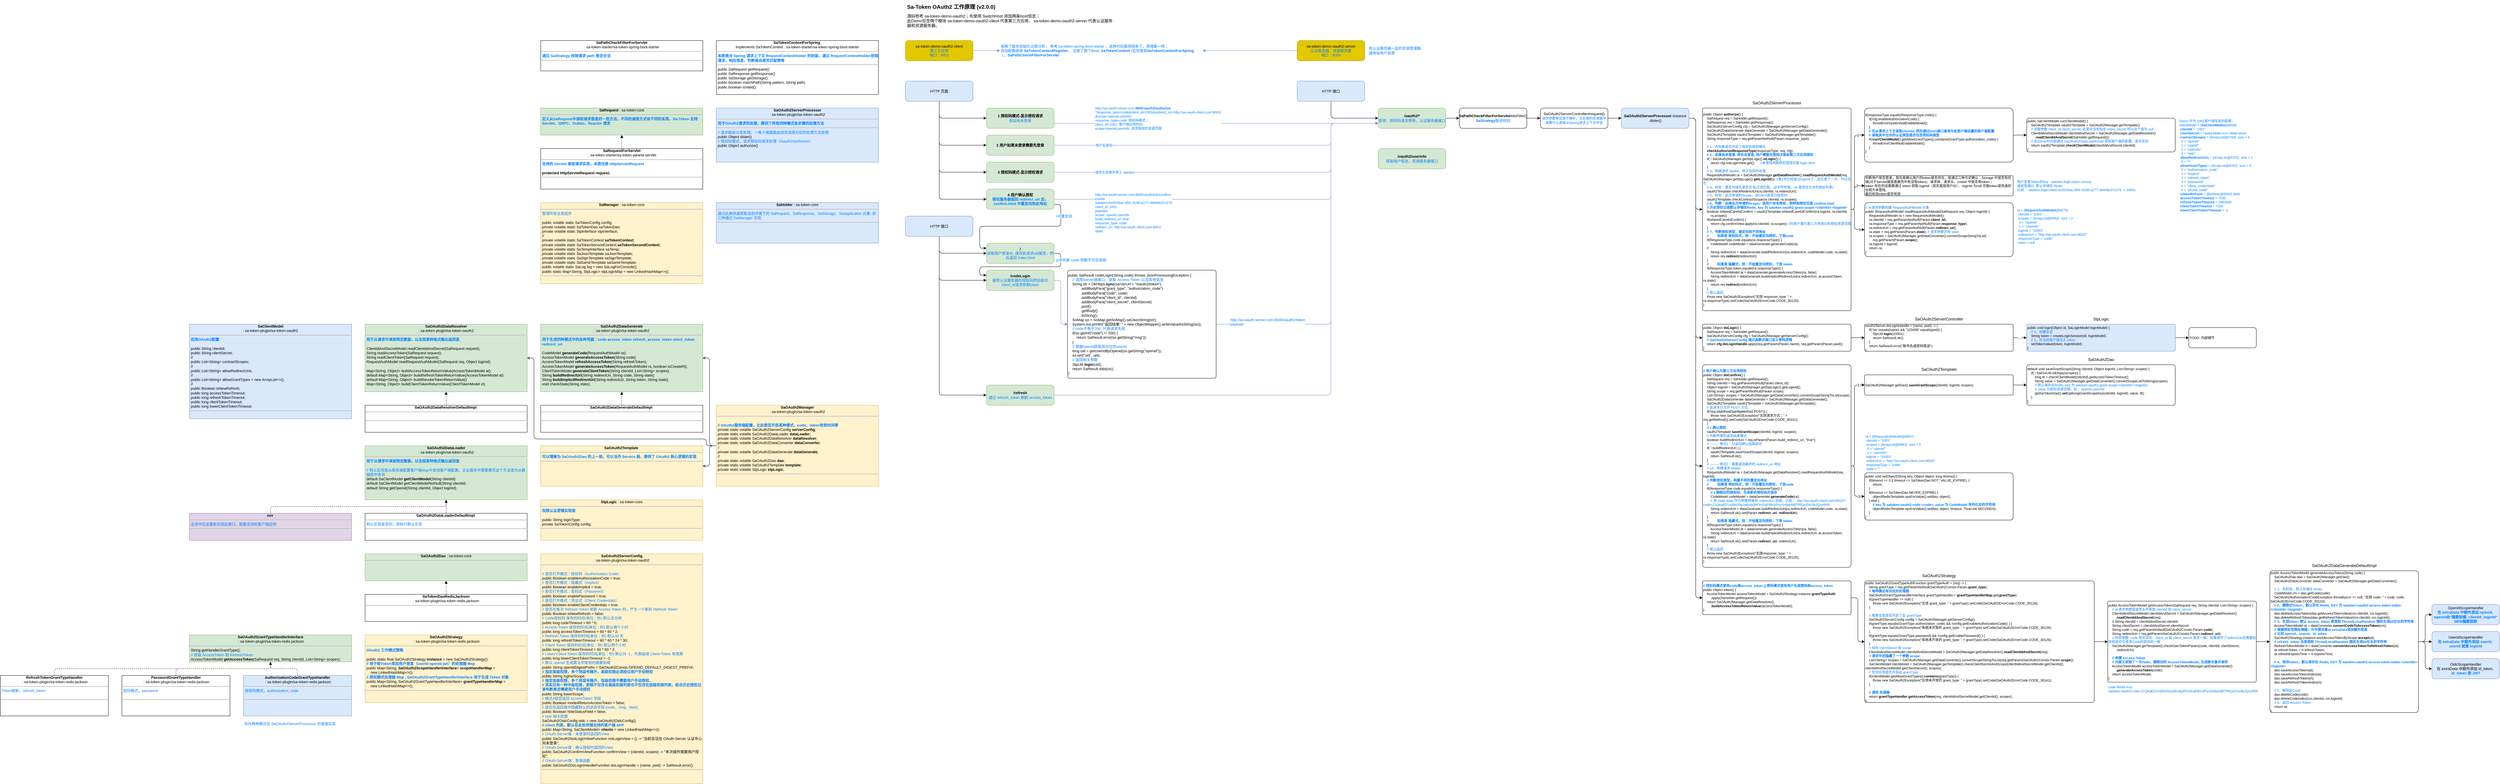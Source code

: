 <mxfile version="21.6.5" type="device">
  <diagram name="第 1 页" id="OzL5vhix6b4W479FO7lD">
    <mxGraphModel dx="4817" dy="925" grid="1" gridSize="10" guides="1" tooltips="1" connect="1" arrows="1" fold="1" page="1" pageScale="1" pageWidth="827" pageHeight="1169" math="0" shadow="0">
      <root>
        <mxCell id="0" />
        <mxCell id="1" parent="0" />
        <mxCell id="AZ33C6kLGZou72CWeF7D-1" value="&lt;h1 style=&quot;font-size: 16px;&quot;&gt;&lt;font style=&quot;font-size: 16px;&quot;&gt;Sa-Token OAuth2 工作原理 (v2.0.0)&lt;/font&gt;&lt;/h1&gt;&lt;div&gt;源码参考 sa-token-demo-oauth2；先使用 SwitchHost 添加两条host信息；&lt;br&gt;此Demo包含两个模块 sa-token-demo-oauth2-client 代表第三方应用、 sa-token-demo-oauth2-server 代表认证服务器和资源服务器。&lt;/div&gt;&lt;div&gt;&lt;br&gt;&lt;/div&gt;&lt;p&gt;&lt;/p&gt;" style="text;html=1;strokeColor=none;fillColor=none;spacing=5;spacingTop=-20;whiteSpace=wrap;overflow=hidden;rounded=0;" vertex="1" parent="1">
          <mxGeometry x="40" y="10" width="620" height="90" as="geometry" />
        </mxCell>
        <mxCell id="AZ33C6kLGZou72CWeF7D-20" style="edgeStyle=orthogonalEdgeStyle;rounded=1;orthogonalLoop=1;jettySize=auto;html=1;exitX=1;exitY=0.5;exitDx=0;exitDy=0;fillColor=#dae8fc;strokeColor=#6c8ebf;" edge="1" parent="1" source="AZ33C6kLGZou72CWeF7D-2" target="AZ33C6kLGZou72CWeF7D-18">
          <mxGeometry relative="1" as="geometry" />
        </mxCell>
        <mxCell id="AZ33C6kLGZou72CWeF7D-2" value="sa-token-demo-oauth2-client&lt;br style=&quot;font-size: 11px;&quot;&gt;&lt;font color=&quot;#007fff&quot; style=&quot;font-size: 11px;&quot;&gt;第三方应用&lt;br style=&quot;font-size: 11px;&quot;&gt;端口：8002&lt;br style=&quot;font-size: 11px;&quot;&gt;&lt;/font&gt;" style="rounded=1;whiteSpace=wrap;html=1;fillColor=#e3c800;strokeColor=#B09500;fontColor=#000000;fontSize=11;" vertex="1" parent="1">
          <mxGeometry x="40" y="120" width="200" height="60" as="geometry" />
        </mxCell>
        <mxCell id="AZ33C6kLGZou72CWeF7D-8" value="" style="edgeStyle=orthogonalEdgeStyle;rounded=1;orthogonalLoop=1;jettySize=auto;html=1;" edge="1" parent="1" source="AZ33C6kLGZou72CWeF7D-3" target="AZ33C6kLGZou72CWeF7D-7">
          <mxGeometry relative="1" as="geometry">
            <Array as="points">
              <mxPoint x="140" y="350" />
            </Array>
          </mxGeometry>
        </mxCell>
        <mxCell id="AZ33C6kLGZou72CWeF7D-79" style="edgeStyle=orthogonalEdgeStyle;rounded=1;orthogonalLoop=1;jettySize=auto;html=1;exitX=0.5;exitY=1;exitDx=0;exitDy=0;entryX=0;entryY=0.5;entryDx=0;entryDy=0;" edge="1" parent="1" source="AZ33C6kLGZou72CWeF7D-3" target="AZ33C6kLGZou72CWeF7D-76">
          <mxGeometry relative="1" as="geometry" />
        </mxCell>
        <mxCell id="AZ33C6kLGZou72CWeF7D-81" style="edgeStyle=orthogonalEdgeStyle;rounded=1;orthogonalLoop=1;jettySize=auto;html=1;exitX=0.5;exitY=1;exitDx=0;exitDy=0;entryX=0;entryY=0.5;entryDx=0;entryDy=0;" edge="1" parent="1" source="AZ33C6kLGZou72CWeF7D-3" target="AZ33C6kLGZou72CWeF7D-80">
          <mxGeometry relative="1" as="geometry" />
        </mxCell>
        <mxCell id="AZ33C6kLGZou72CWeF7D-83" style="edgeStyle=orthogonalEdgeStyle;rounded=1;orthogonalLoop=1;jettySize=auto;html=1;exitX=0.5;exitY=1;exitDx=0;exitDy=0;entryX=0;entryY=0.5;entryDx=0;entryDy=0;" edge="1" parent="1" source="AZ33C6kLGZou72CWeF7D-3" target="AZ33C6kLGZou72CWeF7D-82">
          <mxGeometry relative="1" as="geometry" />
        </mxCell>
        <mxCell id="AZ33C6kLGZou72CWeF7D-3" value="HTTP 页面" style="rounded=1;whiteSpace=wrap;html=1;fillColor=#dae8fc;strokeColor=#6c8ebf;fontSize=11;" vertex="1" parent="1">
          <mxGeometry x="40" y="240" width="200" height="60" as="geometry" />
        </mxCell>
        <mxCell id="AZ33C6kLGZou72CWeF7D-19" style="edgeStyle=orthogonalEdgeStyle;rounded=1;orthogonalLoop=1;jettySize=auto;html=1;exitX=0;exitY=0.5;exitDx=0;exitDy=0;fillColor=#dae8fc;strokeColor=#6c8ebf;" edge="1" parent="1" source="AZ33C6kLGZou72CWeF7D-5" target="AZ33C6kLGZou72CWeF7D-18">
          <mxGeometry relative="1" as="geometry" />
        </mxCell>
        <mxCell id="AZ33C6kLGZou72CWeF7D-5" value="sa-token-demo-oauth2-server&lt;br style=&quot;font-size: 11px;&quot;&gt;&lt;font color=&quot;#007fff&quot; style=&quot;font-size: 11px;&quot;&gt;认证服务器、资源服务器&lt;br style=&quot;font-size: 11px;&quot;&gt;端口：8000&lt;/font&gt;" style="rounded=1;whiteSpace=wrap;html=1;fillColor=#e3c800;strokeColor=#B09500;fontColor=#000000;fontSize=11;" vertex="1" parent="1">
          <mxGeometry x="1200" y="120" width="200" height="60" as="geometry" />
        </mxCell>
        <mxCell id="AZ33C6kLGZou72CWeF7D-10" style="edgeStyle=orthogonalEdgeStyle;rounded=1;orthogonalLoop=1;jettySize=auto;html=1;exitX=0.5;exitY=1;exitDx=0;exitDy=0;entryX=0;entryY=0.5;entryDx=0;entryDy=0;" edge="1" parent="1" source="AZ33C6kLGZou72CWeF7D-6" target="AZ33C6kLGZou72CWeF7D-9">
          <mxGeometry relative="1" as="geometry" />
        </mxCell>
        <mxCell id="AZ33C6kLGZou72CWeF7D-6" value="HTTP 接口" style="rounded=1;whiteSpace=wrap;html=1;fillColor=#dae8fc;strokeColor=#6c8ebf;fontSize=11;" vertex="1" parent="1">
          <mxGeometry x="1200" y="240" width="200" height="60" as="geometry" />
        </mxCell>
        <mxCell id="AZ33C6kLGZou72CWeF7D-11" style="edgeStyle=orthogonalEdgeStyle;rounded=1;orthogonalLoop=1;jettySize=auto;html=1;exitX=1;exitY=0.75;exitDx=0;exitDy=0;entryX=0;entryY=0.75;entryDx=0;entryDy=0;fillColor=#dae8fc;strokeColor=#6c8ebf;" edge="1" parent="1" source="AZ33C6kLGZou72CWeF7D-7" target="AZ33C6kLGZou72CWeF7D-9">
          <mxGeometry relative="1" as="geometry" />
        </mxCell>
        <mxCell id="AZ33C6kLGZou72CWeF7D-12" value="&lt;font color=&quot;#007fff&quot; style=&quot;font-size: 10px;&quot;&gt;http://sa-oauth-server.com:&lt;b style=&quot;font-size: 10px;&quot;&gt;8000&lt;/b&gt;/&lt;b style=&quot;font-size: 10px;&quot;&gt;oauth2/authorize&lt;br style=&quot;font-size: 10px;&quot;&gt;&lt;/b&gt;?response_type=code&amp;amp;client_id=1001&amp;amp;redirect_uri=http://sa-oauth-client.com:8002/&lt;br style=&quot;font-size: 10px;&quot;&gt;&amp;amp;scope=openid,userinfo&lt;br style=&quot;font-size: 10px;&quot;&gt;response_type=code: 授权码模式；&lt;br style=&quot;font-size: 10px;&quot;&gt;client_id=1001: 客户端应用的ID;&amp;nbsp;&lt;br style=&quot;font-size: 10px;&quot;&gt;scope=openid,userinfo: 请求授权的资源范围&lt;br style=&quot;font-size: 10px;&quot;&gt;&lt;/font&gt;" style="edgeLabel;html=1;align=left;verticalAlign=middle;resizable=0;points=[];fontSize=10;" vertex="1" connectable="0" parent="AZ33C6kLGZou72CWeF7D-11">
          <mxGeometry x="-0.546" y="4" relative="1" as="geometry">
            <mxPoint x="-98" y="-11" as="offset" />
          </mxGeometry>
        </mxCell>
        <mxCell id="AZ33C6kLGZou72CWeF7D-7" value="&lt;span style=&quot;font-size: 11px;&quot;&gt;&lt;b&gt;1 授权码模式-显示授权请求&lt;/b&gt;&lt;br&gt;&lt;font color=&quot;#007fff&quot;&gt;假设尚未登录&lt;/font&gt;&lt;br&gt;&lt;/span&gt;" style="rounded=1;whiteSpace=wrap;html=1;fillColor=#d5e8d4;strokeColor=#82b366;fontSize=11;" vertex="1" parent="1">
          <mxGeometry x="280" y="320" width="200" height="60" as="geometry" />
        </mxCell>
        <mxCell id="AZ33C6kLGZou72CWeF7D-16" value="" style="edgeStyle=orthogonalEdgeStyle;rounded=1;orthogonalLoop=1;jettySize=auto;html=1;" edge="1" parent="1" source="AZ33C6kLGZou72CWeF7D-9" target="AZ33C6kLGZou72CWeF7D-15">
          <mxGeometry relative="1" as="geometry" />
        </mxCell>
        <mxCell id="AZ33C6kLGZou72CWeF7D-9" value="&lt;span style=&quot;font-size: 11px;&quot;&gt;&lt;b&gt;/oauth2/*&lt;/b&gt;&lt;br&gt;&lt;font color=&quot;#007fff&quot;&gt;登录、授权码请求等等，认证服务器接口&lt;/font&gt;&lt;br&gt;&lt;/span&gt;" style="rounded=1;whiteSpace=wrap;html=1;fillColor=#d5e8d4;strokeColor=#82b366;fontSize=11;" vertex="1" parent="1">
          <mxGeometry x="1440" y="320" width="200" height="60" as="geometry" />
        </mxCell>
        <mxCell id="AZ33C6kLGZou72CWeF7D-85" style="edgeStyle=orthogonalEdgeStyle;rounded=1;orthogonalLoop=1;jettySize=auto;html=1;exitX=0.5;exitY=1;exitDx=0;exitDy=0;entryX=0;entryY=0.5;entryDx=0;entryDy=0;" edge="1" parent="1" source="AZ33C6kLGZou72CWeF7D-14" target="AZ33C6kLGZou72CWeF7D-84">
          <mxGeometry relative="1" as="geometry" />
        </mxCell>
        <mxCell id="AZ33C6kLGZou72CWeF7D-92" style="edgeStyle=orthogonalEdgeStyle;rounded=1;orthogonalLoop=1;jettySize=auto;html=1;exitX=0.5;exitY=1;exitDx=0;exitDy=0;entryX=0;entryY=0.5;entryDx=0;entryDy=0;" edge="1" parent="1" source="AZ33C6kLGZou72CWeF7D-14" target="AZ33C6kLGZou72CWeF7D-91">
          <mxGeometry relative="1" as="geometry" />
        </mxCell>
        <mxCell id="AZ33C6kLGZou72CWeF7D-122" style="edgeStyle=orthogonalEdgeStyle;rounded=1;orthogonalLoop=1;jettySize=auto;html=1;exitX=0.5;exitY=1;exitDx=0;exitDy=0;entryX=0;entryY=0.5;entryDx=0;entryDy=0;" edge="1" parent="1" source="AZ33C6kLGZou72CWeF7D-14" target="AZ33C6kLGZou72CWeF7D-121">
          <mxGeometry relative="1" as="geometry" />
        </mxCell>
        <mxCell id="AZ33C6kLGZou72CWeF7D-14" value="HTTP 接口" style="rounded=1;whiteSpace=wrap;html=1;fillColor=#dae8fc;strokeColor=#6c8ebf;fontSize=11;" vertex="1" parent="1">
          <mxGeometry x="40" y="640" width="200" height="60" as="geometry" />
        </mxCell>
        <mxCell id="AZ33C6kLGZou72CWeF7D-23" style="edgeStyle=orthogonalEdgeStyle;rounded=1;orthogonalLoop=1;jettySize=auto;html=1;exitX=1;exitY=0.5;exitDx=0;exitDy=0;" edge="1" parent="1" source="AZ33C6kLGZou72CWeF7D-15" target="AZ33C6kLGZou72CWeF7D-22">
          <mxGeometry relative="1" as="geometry" />
        </mxCell>
        <mxCell id="AZ33C6kLGZou72CWeF7D-15" value="&lt;b&gt;SaPathCheckFilterForServlet&lt;/b&gt;#doFilter()&lt;br&gt;&lt;font color=&quot;#007fff&quot;&gt;&lt;b&gt;SaStrategy&lt;/b&gt;路径校验&lt;/font&gt;" style="rounded=1;whiteSpace=wrap;html=1;fontSize=11;" vertex="1" parent="1">
          <mxGeometry x="1680" y="320" width="200" height="60" as="geometry" />
        </mxCell>
        <mxCell id="AZ33C6kLGZou72CWeF7D-17" value="&lt;div style=&quot;text-align: center; font-size: 11px;&quot;&gt;&lt;b style=&quot;font-size: 11px;&quot;&gt;SaTokenContextForSpring&amp;nbsp;&lt;/b&gt;&lt;/div&gt;&lt;div style=&quot;text-align: center;&quot;&gt;implements SaTokenContext&lt;b style=&quot;background-color: initial;&quot;&gt;&amp;nbsp;&lt;/b&gt;&lt;span style=&quot;background-color: initial;&quot;&gt;: sa-token-starter/sa-token-spring-boot-starter&lt;/span&gt;&lt;/div&gt;&lt;hr style=&quot;font-size: 11px;&quot;&gt;&lt;p style=&quot;margin: 0px 0px 0px 4px; font-size: 11px;&quot;&gt;&lt;b&gt;&lt;font color=&quot;#007fff&quot;&gt;本质是对 Spring 请求上下文&amp;nbsp;RequestContextHolder&lt;span style=&quot;background-color: initial;&quot;&gt;&amp;nbsp;的封装，通过 RequestContextHolder获取请求、响应信息，判断路由是否匹配等等&lt;/span&gt;&lt;/font&gt;&lt;/b&gt;&lt;/p&gt;&lt;hr style=&quot;font-size: 11px;&quot;&gt;&lt;p style=&quot;margin: 0px 0px 0px 4px; font-size: 11px;&quot;&gt;public SaRequest getRequest()&lt;/p&gt;&lt;p style=&quot;margin: 0px 0px 0px 4px;&quot;&gt;public SaResponse getResponse()&lt;br&gt;&lt;/p&gt;&lt;p style=&quot;margin: 0px 0px 0px 4px;&quot;&gt;public SaStorage getStorage()&lt;br&gt;&lt;/p&gt;&lt;p style=&quot;margin: 0px 0px 0px 4px;&quot;&gt;public boolean matchPath(String pattern, String path)&lt;br&gt;&lt;/p&gt;&lt;p style=&quot;margin: 0px 0px 0px 4px;&quot;&gt;public boolean isValid()&lt;br&gt;&lt;/p&gt;" style="verticalAlign=top;align=left;overflow=fill;fontSize=11;fontFamily=Helvetica;html=1;whiteSpace=wrap;" vertex="1" parent="1">
          <mxGeometry x="-520" y="120" width="480" height="160" as="geometry" />
        </mxCell>
        <mxCell id="AZ33C6kLGZou72CWeF7D-18" value="&lt;font color=&quot;#007fff&quot; style=&quot;font-size: 11px;&quot;&gt;省略了服务初始化过程分析， 参考&amp;nbsp;sa-token-spring-boot-starter ，这种代码看得很多了，原理都一样；&lt;br style=&quot;font-size: 11px;&quot;&gt;自动配置类是&amp;nbsp;&lt;b style=&quot;font-size: 11px;&quot;&gt;SaTokenContextRegister&lt;/b&gt;， 注册了两个Bean&amp;nbsp;&lt;b style=&quot;font-size: 11px;&quot;&gt;SaTokenContext&lt;/b&gt; (实现类是&lt;b style=&quot;font-size: 11px;&quot;&gt;SaTokenContextForSpring&lt;/b&gt;&lt;br style=&quot;font-size: 11px;&quot;&gt;&amp;nbsp;)&lt;b style=&quot;font-size: 11px;&quot;&gt;&amp;nbsp;&lt;/b&gt;、&lt;b style=&quot;font-size: 11px;&quot;&gt;SaPathCheckFilterForServlet&lt;/b&gt;&lt;/font&gt;" style="text;html=1;align=left;verticalAlign=middle;resizable=0;points=[];autosize=1;strokeColor=none;fillColor=none;fontSize=11;" vertex="1" parent="1">
          <mxGeometry x="320" y="125" width="600" height="50" as="geometry" />
        </mxCell>
        <mxCell id="AZ33C6kLGZou72CWeF7D-21" value="&lt;div style=&quot;text-align: center;&quot;&gt;&lt;b&gt;SaPathCheckFilterForServlet&lt;/b&gt;&lt;/div&gt;&lt;div style=&quot;text-align: center;&quot;&gt;: sa-token-starter/sa-token-spring-boot-starter&lt;/div&gt;&lt;hr style=&quot;font-size: 11px;&quot;&gt;&lt;p style=&quot;margin: 0px 0px 0px 4px; font-size: 11px;&quot;&gt;&lt;font color=&quot;#007fff&quot;&gt;&lt;b&gt;通过 SaStrategy 校验请求 path 是否合法&lt;/b&gt;&lt;/font&gt;&lt;/p&gt;&lt;hr style=&quot;font-size: 11px;&quot;&gt;&lt;p style=&quot;margin: 0px 0px 0px 4px; font-size: 11px;&quot;&gt;&lt;br&gt;&lt;/p&gt;" style="verticalAlign=top;align=left;overflow=fill;fontSize=11;fontFamily=Helvetica;html=1;whiteSpace=wrap;" vertex="1" parent="1">
          <mxGeometry x="-1040" y="120" width="480" height="90" as="geometry" />
        </mxCell>
        <mxCell id="AZ33C6kLGZou72CWeF7D-25" style="edgeStyle=orthogonalEdgeStyle;rounded=1;orthogonalLoop=1;jettySize=auto;html=1;exitX=1;exitY=0.5;exitDx=0;exitDy=0;" edge="1" parent="1" source="AZ33C6kLGZou72CWeF7D-22" target="AZ33C6kLGZou72CWeF7D-24">
          <mxGeometry relative="1" as="geometry" />
        </mxCell>
        <mxCell id="AZ33C6kLGZou72CWeF7D-22" value="SaOAuth2ServerController#request()&lt;br&gt;&lt;font color=&quot;#007fff&quot; style=&quot;font-size: 10px;&quot;&gt;请求参数等这里不解析，在后面的处理器中需要什么直接从Spring请求上下文中读&lt;/font&gt;" style="rounded=1;whiteSpace=wrap;html=1;fontSize=11;" vertex="1" parent="1">
          <mxGeometry x="1920" y="320" width="200" height="60" as="geometry" />
        </mxCell>
        <mxCell id="AZ33C6kLGZou72CWeF7D-28" value="" style="edgeStyle=orthogonalEdgeStyle;rounded=1;orthogonalLoop=1;jettySize=auto;html=1;" edge="1" parent="1" source="AZ33C6kLGZou72CWeF7D-24" target="AZ33C6kLGZou72CWeF7D-27">
          <mxGeometry relative="1" as="geometry" />
        </mxCell>
        <mxCell id="AZ33C6kLGZou72CWeF7D-64" style="edgeStyle=orthogonalEdgeStyle;rounded=1;orthogonalLoop=1;jettySize=auto;html=1;exitX=1;exitY=0.5;exitDx=0;exitDy=0;entryX=0;entryY=0.5;entryDx=0;entryDy=0;" edge="1" parent="1" source="AZ33C6kLGZou72CWeF7D-24" target="AZ33C6kLGZou72CWeF7D-63">
          <mxGeometry relative="1" as="geometry" />
        </mxCell>
        <mxCell id="AZ33C6kLGZou72CWeF7D-75" style="edgeStyle=orthogonalEdgeStyle;rounded=1;orthogonalLoop=1;jettySize=auto;html=1;exitX=1;exitY=0.5;exitDx=0;exitDy=0;entryX=0;entryY=0.5;entryDx=0;entryDy=0;" edge="1" parent="1" source="AZ33C6kLGZou72CWeF7D-24" target="AZ33C6kLGZou72CWeF7D-74">
          <mxGeometry relative="1" as="geometry" />
        </mxCell>
        <mxCell id="AZ33C6kLGZou72CWeF7D-132" style="edgeStyle=orthogonalEdgeStyle;rounded=1;orthogonalLoop=1;jettySize=auto;html=1;exitX=1;exitY=0.5;exitDx=0;exitDy=0;entryX=0;entryY=0.5;entryDx=0;entryDy=0;" edge="1" parent="1" source="AZ33C6kLGZou72CWeF7D-24" target="AZ33C6kLGZou72CWeF7D-131">
          <mxGeometry relative="1" as="geometry" />
        </mxCell>
        <mxCell id="AZ33C6kLGZou72CWeF7D-24" value="&lt;b&gt;SaOAuth2ServerProcessor&lt;/b&gt;.instance&lt;br style=&quot;font-size: 11px;&quot;&gt;.dister()" style="rounded=1;whiteSpace=wrap;html=1;fillColor=#dae8fc;strokeColor=#6c8ebf;fontSize=11;" vertex="1" parent="1">
          <mxGeometry x="2160" y="320" width="200" height="60" as="geometry" />
        </mxCell>
        <mxCell id="AZ33C6kLGZou72CWeF7D-26" value="&lt;div style=&quot;text-align: center;&quot;&gt;&lt;b&gt;SaOAuth2ServerProcessor&lt;/b&gt;&lt;/div&gt;&lt;div style=&quot;text-align: center;&quot;&gt;&lt;span style=&quot;background-color: initial;&quot;&gt;: sa-token-plugin/sa-token-oauth2&lt;/span&gt;&lt;/div&gt;&lt;hr style=&quot;font-size: 11px;&quot;&gt;&lt;p style=&quot;margin: 0px 0px 0px 4px; font-size: 11px;&quot;&gt;&lt;font color=&quot;#007fff&quot;&gt;&lt;b&gt;用于OAuth2请求的处理，提供了所有四种模式各步骤的处理方法&lt;/b&gt;&lt;/font&gt;&lt;/p&gt;&lt;hr style=&quot;font-size: 11px;&quot;&gt;&lt;p style=&quot;margin: 0px 0px 0px 4px;&quot;&gt;&lt;font color=&quot;#007fff&quot;&gt;// 请求路由分发处理，一堆 if 根据路由信息选择对应的处理方法处理&lt;/font&gt;&lt;/p&gt;&lt;p style=&quot;margin: 0px 0px 0px 4px;&quot;&gt;public Object dister()&lt;br&gt;&lt;/p&gt;&lt;p style=&quot;margin: 0px 0px 0px 4px;&quot;&gt;&lt;font color=&quot;#007fff&quot;&gt;// 授权码模式，请求授权码请求处理（/oauth2/authorize&lt;/font&gt;&lt;font color=&quot;#007fff&quot;&gt;）&lt;/font&gt;&lt;/p&gt;&lt;p style=&quot;margin: 0px 0px 0px 4px;&quot;&gt;public Object authorize()&amp;nbsp;&lt;br&gt;&lt;/p&gt;" style="verticalAlign=top;align=left;overflow=fill;fontSize=11;fontFamily=Helvetica;html=1;whiteSpace=wrap;fillColor=#dae8fc;strokeColor=#6c8ebf;" vertex="1" parent="1">
          <mxGeometry x="-520" y="320" width="480" height="160" as="geometry" />
        </mxCell>
        <mxCell id="AZ33C6kLGZou72CWeF7D-40" value="" style="edgeStyle=orthogonalEdgeStyle;rounded=1;orthogonalLoop=1;jettySize=auto;html=1;entryX=0;entryY=0.5;entryDx=0;entryDy=0;exitX=1;exitY=0.5;exitDx=0;exitDy=0;" edge="1" parent="1" source="AZ33C6kLGZou72CWeF7D-27" target="AZ33C6kLGZou72CWeF7D-39">
          <mxGeometry relative="1" as="geometry">
            <Array as="points">
              <mxPoint x="2850" y="620" />
              <mxPoint x="2850" y="400" />
            </Array>
          </mxGeometry>
        </mxCell>
        <mxCell id="AZ33C6kLGZou72CWeF7D-41" value="1" style="edgeLabel;html=1;align=center;verticalAlign=middle;resizable=0;points=[];" vertex="1" connectable="0" parent="AZ33C6kLGZou72CWeF7D-40">
          <mxGeometry x="0.809" relative="1" as="geometry">
            <mxPoint x="5" as="offset" />
          </mxGeometry>
        </mxCell>
        <mxCell id="AZ33C6kLGZou72CWeF7D-61" style="edgeStyle=orthogonalEdgeStyle;rounded=1;orthogonalLoop=1;jettySize=auto;html=1;exitX=1;exitY=0.5;exitDx=0;exitDy=0;" edge="1" parent="1" source="AZ33C6kLGZou72CWeF7D-27" target="AZ33C6kLGZou72CWeF7D-60">
          <mxGeometry relative="1" as="geometry">
            <Array as="points">
              <mxPoint x="2850" y="620" />
              <mxPoint x="2850" y="550" />
            </Array>
          </mxGeometry>
        </mxCell>
        <mxCell id="AZ33C6kLGZou72CWeF7D-62" value="2" style="edgeLabel;html=1;align=center;verticalAlign=middle;resizable=0;points=[];" vertex="1" connectable="0" parent="AZ33C6kLGZou72CWeF7D-61">
          <mxGeometry x="0.588" relative="1" as="geometry">
            <mxPoint as="offset" />
          </mxGeometry>
        </mxCell>
        <mxCell id="AZ33C6kLGZou72CWeF7D-98" style="edgeStyle=orthogonalEdgeStyle;rounded=1;orthogonalLoop=1;jettySize=auto;html=1;exitX=1;exitY=0.5;exitDx=0;exitDy=0;entryX=0;entryY=0.5;entryDx=0;entryDy=0;" edge="1" parent="1" source="AZ33C6kLGZou72CWeF7D-27" target="AZ33C6kLGZou72CWeF7D-97">
          <mxGeometry relative="1" as="geometry">
            <Array as="points">
              <mxPoint x="2850" y="620" />
              <mxPoint x="2850" y="680" />
            </Array>
          </mxGeometry>
        </mxCell>
        <mxCell id="AZ33C6kLGZou72CWeF7D-99" value="3" style="edgeLabel;html=1;align=center;verticalAlign=middle;resizable=0;points=[];" vertex="1" connectable="0" parent="AZ33C6kLGZou72CWeF7D-98">
          <mxGeometry x="0.548" y="3" relative="1" as="geometry">
            <mxPoint x="7" y="3" as="offset" />
          </mxGeometry>
        </mxCell>
        <mxCell id="AZ33C6kLGZou72CWeF7D-27" value="&lt;div style=&quot;font-size: 10px;&quot;&gt;public Object &lt;b&gt;authorize&lt;/b&gt;() {&lt;/div&gt;&lt;div style=&quot;font-size: 10px;&quot;&gt;&lt;span style=&quot;background-color: initial;&quot;&gt;&amp;nbsp; &amp;nbsp; SaRequest req = SaHolder.getRequest();&lt;/span&gt;&lt;br&gt;&lt;/div&gt;&lt;div style=&quot;font-size: 10px;&quot;&gt;&amp;nbsp; &amp;nbsp; SaResponse res = SaHolder.getResponse();&lt;/div&gt;&lt;div style=&quot;font-size: 10px;&quot;&gt;&amp;nbsp; &amp;nbsp; SaOAuth2ServerConfig cfg = SaOAuth2Manager.getServerConfig();&lt;/div&gt;&lt;div style=&quot;font-size: 10px;&quot;&gt;&amp;nbsp; &amp;nbsp; SaOAuth2DataGenerate dataGenerate = SaOAuth2Manager.getDataGenerate();&lt;/div&gt;&lt;div style=&quot;font-size: 10px;&quot;&gt;&amp;nbsp; &amp;nbsp; SaOAuth2Template oauth2Template = SaOAuth2Manager.getTemplate();&lt;/div&gt;&lt;div style=&quot;font-size: 10px;&quot;&gt;&amp;nbsp; &amp;nbsp; String responseType = req.getParamNotNull(Param.response_type);&lt;/div&gt;&lt;div style=&quot;font-size: 10px;&quot;&gt;&lt;br style=&quot;font-size: 10px;&quot;&gt;&lt;/div&gt;&lt;div style=&quot;font-size: 10px;&quot;&gt;&lt;font color=&quot;#007fff&quot;&gt;&amp;nbsp; &amp;nbsp; // 1、先判断是否开启了指定的授权模式&lt;/font&gt;&lt;/div&gt;&lt;div style=&quot;font-size: 10px;&quot;&gt;&amp;nbsp; &amp;nbsp; &lt;b&gt;checkAuthorizeResponseType&lt;/b&gt;(responseType, req, cfg);&lt;/div&gt;&lt;div style=&quot;font-size: 10px;&quot;&gt;&lt;font color=&quot;#007fff&quot;&gt;&lt;b&gt;&amp;nbsp; &amp;nbsp; // 2、如果尚未登录, 则先去登录, 用户需要先登陆才能给第三方应用授权&lt;/b&gt;&lt;/font&gt;&lt;/div&gt;&lt;div style=&quot;font-size: 10px;&quot;&gt;&amp;nbsp; &amp;nbsp; if( ! SaOAuth2Manager.getStpLogic().&lt;b&gt;isLogin&lt;/b&gt;()) {&lt;/div&gt;&lt;div style=&quot;font-size: 10px;&quot;&gt;&amp;nbsp; &amp;nbsp; &amp;nbsp; &amp;nbsp; return cfg.notLoginView.get();&amp;nbsp; &lt;span style=&quot;&quot;&gt;&lt;span style=&quot;&quot;&gt;&amp;nbsp;&amp;nbsp;&amp;nbsp;&amp;nbsp;&lt;/span&gt;&lt;/span&gt;&lt;font color=&quot;#007fff&quot;&gt;//未登陆则跳转到登陆页面 login.html&lt;/font&gt;&lt;/div&gt;&lt;div style=&quot;font-size: 10px;&quot;&gt;&amp;nbsp; &amp;nbsp; }&lt;/div&gt;&lt;div style=&quot;font-size: 10px;&quot;&gt;&lt;font color=&quot;#007fff&quot;&gt;&amp;nbsp; &amp;nbsp; // 3、构建请求 Model，用于后续的处理&lt;/font&gt;&lt;/div&gt;&lt;div style=&quot;font-size: 10px;&quot;&gt;&amp;nbsp; &amp;nbsp; RequestAuthModel ra = SaOAuth2Manager.&lt;b&gt;getDataResolver&lt;/b&gt;().&lt;b&gt;readRequestAuthModel&lt;/b&gt;(req, SaOAuth2Manager.getStpLogic().&lt;b&gt;getLoginId&lt;/b&gt;()); &lt;font color=&quot;#007fff&quot;&gt;//第2步已经查过loginId了，这又查了一次，可以优化&lt;/font&gt;&lt;/div&gt;&lt;div style=&quot;font-size: 10px;&quot;&gt;&lt;font color=&quot;#007fff&quot;&gt;&amp;nbsp; &amp;nbsp; // 4、校验：重定向域名是否合法(正则匹配、@字符检查、url 是否在允许的地址列表)&lt;/font&gt;&lt;/div&gt;&lt;div style=&quot;font-size: 10px;&quot;&gt;&amp;nbsp; &amp;nbsp; oauth2Template.checkRedirectUri(ra.clientId, ra.redirectUri);&lt;/div&gt;&lt;div style=&quot;font-size: 10px;&quot;&gt;&lt;font color=&quot;#007fff&quot;&gt;&amp;nbsp; &amp;nbsp; // 5、校验：此次申请的Scope，该Client是否已经签约&lt;/font&gt;&lt;/div&gt;&lt;div style=&quot;font-size: 10px;&quot;&gt;&amp;nbsp; &amp;nbsp; oauth2Template.checkContractScope(ra.clientId, ra.scopes);&lt;/div&gt;&lt;div style=&quot;font-size: 10px;&quot;&gt;&lt;font color=&quot;#007fff&quot;&gt;&lt;b&gt;&amp;nbsp; &amp;nbsp; // 6、判断：如果此次申请的Scope，该用户尚未授权，则转到授权页面 confirm.html&lt;/b&gt;&lt;/font&gt;&lt;/div&gt;&lt;font color=&quot;#007fff&quot;&gt;&lt;b&gt;&amp;nbsp; &amp;nbsp; // 历史授权记录默认存储在Redis, key 为 satoken:oauth2:grant-scope:&amp;lt;clientId&amp;gt;:&amp;lt;loginId&amp;gt;&lt;/b&gt;&lt;/font&gt;&lt;br&gt;&lt;div style=&quot;font-size: 10px;&quot;&gt;&amp;nbsp; &amp;nbsp; boolean isNeedCarefulConfirm = oauth2Template.isNeedCarefulConfirm(ra.loginId, ra.clientId, &lt;br&gt;&amp;nbsp; &amp;nbsp; &amp;nbsp; &amp;nbsp; ra.scopes);&lt;/div&gt;&lt;div style=&quot;font-size: 10px;&quot;&gt;&amp;nbsp; &amp;nbsp; if(isNeedCarefulConfirm) {&lt;/div&gt;&lt;div style=&quot;font-size: 10px;&quot;&gt;&amp;nbsp; &amp;nbsp; &amp;nbsp; &amp;nbsp; return cfg.confirmView.apply(ra.clientId, ra.scopes); &lt;font color=&quot;#007fff&quot;&gt;//向用户展示第三方用用ID和授权资源范围&lt;/font&gt;&lt;/div&gt;&lt;div style=&quot;font-size: 10px;&quot;&gt;&amp;nbsp; &amp;nbsp; }&lt;/div&gt;&lt;div style=&quot;font-size: 10px;&quot;&gt;&lt;font color=&quot;#007fff&quot;&gt;&lt;b&gt;&amp;nbsp; &amp;nbsp; // 7、判断授权类型，重定向到不同地址&lt;/b&gt;&lt;/font&gt;&lt;/div&gt;&lt;div style=&quot;font-size: 10px;&quot;&gt;&lt;font color=&quot;#007fff&quot;&gt;&lt;b&gt;&amp;nbsp; &amp;nbsp; // &lt;span style=&quot;font-size: 10px;&quot;&gt;&amp;nbsp;&amp;nbsp;&amp;nbsp;&amp;nbsp;&lt;/span&gt;&lt;span style=&quot;font-size: 10px;&quot;&gt;&amp;nbsp;&amp;nbsp;&amp;nbsp;&amp;nbsp;&lt;/span&gt;如果是 授权码式，则：开始重定向授权，下放code&lt;/b&gt;&lt;/font&gt;&lt;/div&gt;&lt;div style=&quot;font-size: 10px;&quot;&gt;&amp;nbsp; &amp;nbsp; if(ResponseType.code.equals(ra.responseType)) {&lt;/div&gt;&lt;div style=&quot;font-size: 10px;&quot;&gt;&amp;nbsp; &amp;nbsp; &amp;nbsp; &amp;nbsp; CodeModel codeModel = dataGenerate.generateCode(ra);&lt;/div&gt;&lt;div style=&quot;font-size: 10px;&quot;&gt;&lt;span style=&quot;&quot;&gt;&lt;span style=&quot;&quot;&gt;&amp;nbsp;&amp;nbsp;&amp;nbsp;&amp;nbsp;&lt;/span&gt;&lt;/span&gt;//&amp;nbsp;&lt;br&gt;&lt;/div&gt;&lt;div style=&quot;font-size: 10px;&quot;&gt;&amp;nbsp; &amp;nbsp; &amp;nbsp; &amp;nbsp; String redirectUri = dataGenerate.buildRedirectUri(ra.redirectUri, codeModel.code, ra.state);&lt;/div&gt;&lt;div style=&quot;font-size: 10px;&quot;&gt;&amp;nbsp; &amp;nbsp; &amp;nbsp; &amp;nbsp; return res.&lt;b&gt;redirect&lt;/b&gt;(redirectUri);&lt;/div&gt;&lt;div style=&quot;font-size: 10px;&quot;&gt;&amp;nbsp; &amp;nbsp; }&lt;/div&gt;&lt;div style=&quot;font-size: 10px;&quot;&gt;&lt;font color=&quot;#007fff&quot;&gt;&lt;b&gt;&amp;nbsp; &amp;nbsp; // &lt;span style=&quot;font-size: 10px;&quot;&gt;&lt;span style=&quot;font-size: 10px;&quot;&gt;&amp;nbsp;&amp;nbsp;&amp;nbsp;&amp;nbsp;&lt;/span&gt;&lt;span style=&quot;font-size: 10px;&quot;&gt;&amp;nbsp;&amp;nbsp;&amp;nbsp;&amp;nbsp;&lt;/span&gt;&lt;/span&gt;如果是 隐藏式，则：开始重定向授权，下放 token&lt;/b&gt;&lt;/font&gt;&lt;/div&gt;&lt;div style=&quot;font-size: 10px;&quot;&gt;&amp;nbsp; &amp;nbsp; if(ResponseType.token.equals(ra.responseType)) {&lt;/div&gt;&lt;div style=&quot;font-size: 10px;&quot;&gt;&amp;nbsp; &amp;nbsp; &amp;nbsp; &amp;nbsp; AccessTokenModel at = dataGenerate.generateAccessToken(ra, false);&lt;/div&gt;&lt;div style=&quot;font-size: 10px;&quot;&gt;&amp;nbsp; &amp;nbsp; &amp;nbsp; &amp;nbsp; String redirectUri = dataGenerate.buildImplicitRedirectUri(ra.redirectUri, at.accessToken, ra.state);&lt;/div&gt;&lt;div style=&quot;font-size: 10px;&quot;&gt;&amp;nbsp; &amp;nbsp; &amp;nbsp; &amp;nbsp; return res.&lt;b&gt;redirect&lt;/b&gt;(redirectUri);&lt;/div&gt;&lt;div style=&quot;font-size: 10px;&quot;&gt;&amp;nbsp; &amp;nbsp; }&lt;/div&gt;&lt;div style=&quot;font-size: 10px;&quot;&gt;&lt;font color=&quot;#007fff&quot;&gt;&amp;nbsp; &amp;nbsp; // 默认返回&lt;/font&gt;&lt;/div&gt;&lt;div style=&quot;font-size: 10px;&quot;&gt;&amp;nbsp; &amp;nbsp; throw new SaOAuth2Exception(&quot;无效 response_type: &quot; + ra.responseType).setCode(SaOAuth2ErrorCode.CODE_30125);&lt;/div&gt;&lt;div style=&quot;font-size: 10px;&quot;&gt;}&lt;/div&gt;" style="rounded=1;whiteSpace=wrap;html=1;fontSize=10;align=left;arcSize=1;" vertex="1" parent="1">
          <mxGeometry x="2400" y="320" width="440" height="600" as="geometry" />
        </mxCell>
        <mxCell id="AZ33C6kLGZou72CWeF7D-29" value="SaOAuth2ServerProcessor" style="text;html=1;align=center;verticalAlign=middle;resizable=0;points=[];autosize=1;strokeColor=none;fillColor=none;" vertex="1" parent="1">
          <mxGeometry x="2535" y="290" width="170" height="30" as="geometry" />
        </mxCell>
        <mxCell id="AZ33C6kLGZou72CWeF7D-30" value="&lt;font color=&quot;#007fff&quot; style=&quot;font-size: 11px;&quot;&gt;和认证服务器一起的资源管理器&lt;br style=&quot;font-size: 11px;&quot;&gt;通常指用户资源&lt;/font&gt;" style="text;html=1;align=left;verticalAlign=middle;resizable=0;points=[];autosize=1;strokeColor=none;fillColor=none;fontSize=11;" vertex="1" parent="1">
          <mxGeometry x="1410" y="130" width="180" height="40" as="geometry" />
        </mxCell>
        <mxCell id="AZ33C6kLGZou72CWeF7D-36" style="edgeStyle=orthogonalEdgeStyle;rounded=1;orthogonalLoop=1;jettySize=auto;html=1;exitX=0;exitY=0.5;exitDx=0;exitDy=0;entryX=1;entryY=0.5;entryDx=0;entryDy=0;endArrow=open;endFill=0;" edge="1" parent="1" source="AZ33C6kLGZou72CWeF7D-31" target="AZ33C6kLGZou72CWeF7D-33">
          <mxGeometry relative="1" as="geometry" />
        </mxCell>
        <mxCell id="AZ33C6kLGZou72CWeF7D-37" style="edgeStyle=orthogonalEdgeStyle;rounded=1;orthogonalLoop=1;jettySize=auto;html=1;exitX=0;exitY=0.5;exitDx=0;exitDy=0;endArrow=open;endFill=0;" edge="1" parent="1" source="AZ33C6kLGZou72CWeF7D-31" target="AZ33C6kLGZou72CWeF7D-35">
          <mxGeometry relative="1" as="geometry" />
        </mxCell>
        <mxCell id="AZ33C6kLGZou72CWeF7D-47" style="edgeStyle=orthogonalEdgeStyle;rounded=1;orthogonalLoop=1;jettySize=auto;html=1;exitX=0;exitY=0.5;exitDx=0;exitDy=0;entryX=1;entryY=0.5;entryDx=0;entryDy=0;endArrow=open;endFill=0;" edge="1" parent="1" source="AZ33C6kLGZou72CWeF7D-31" target="AZ33C6kLGZou72CWeF7D-44">
          <mxGeometry relative="1" as="geometry">
            <Array as="points">
              <mxPoint x="-550" y="1320" />
              <mxPoint x="-550" y="1300" />
              <mxPoint x="-1060" y="1300" />
              <mxPoint x="-1060" y="1060" />
            </Array>
          </mxGeometry>
        </mxCell>
        <mxCell id="AZ33C6kLGZou72CWeF7D-31" value="&lt;div style=&quot;text-align: center;&quot;&gt;&lt;b&gt;SaOAuth2Manager&lt;/b&gt;&lt;br&gt;&lt;/div&gt;&lt;div style=&quot;text-align: center;&quot;&gt;&lt;span style=&quot;background-color: initial;&quot;&gt;: sa-token-plugin/sa-token-oauth2&lt;/span&gt;&lt;/div&gt;&lt;hr style=&quot;font-size: 11px;&quot;&gt;&lt;p style=&quot;margin: 0px 0px 0px 4px;&quot;&gt;&lt;b&gt;&lt;font color=&quot;#007fff&quot;&gt;&lt;br&gt;&lt;/font&gt;&lt;/b&gt;&lt;/p&gt;&lt;p style=&quot;margin: 0px 0px 0px 4px;&quot;&gt;&lt;b&gt;&lt;font color=&quot;#007fff&quot;&gt;// OAuth2服务端配置，比如是否开启某种模式、code、token有效时间等&lt;/font&gt;&lt;/b&gt;&lt;/p&gt;&lt;p style=&quot;margin: 0px 0px 0px 4px;&quot;&gt;private static volatile SaOAuth2ServerConfig &lt;b&gt;serverConfig&lt;/b&gt;;&lt;br&gt;&lt;/p&gt;&lt;p style=&quot;margin: 0px 0px 0px 4px;&quot;&gt;private static volatile SaOAuth2DataLoader &lt;b&gt;dataLoader&lt;/b&gt;;&lt;br&gt;&lt;/p&gt;&lt;p style=&quot;margin: 0px 0px 0px 4px;&quot;&gt;private static volatile SaOAuth2DataResolver &lt;b&gt;dataResolver&lt;/b&gt;;&lt;br&gt;&lt;/p&gt;&lt;p style=&quot;margin: 0px 0px 0px 4px;&quot;&gt;private static volatile SaOAuth2DataConverter &lt;b&gt;dataConverter&lt;/b&gt;;&lt;br&gt;&lt;/p&gt;&lt;p style=&quot;margin: 0px 0px 0px 4px;&quot;&gt;&lt;font color=&quot;#007fff&quot;&gt;//&lt;/font&gt;&amp;nbsp;&lt;/p&gt;&lt;p style=&quot;margin: 0px 0px 0px 4px;&quot;&gt;private static volatile SaOAuth2DataGenerate &lt;b&gt;dataGenerate&lt;/b&gt;;&lt;br&gt;&lt;/p&gt;&lt;p style=&quot;margin: 0px 0px 0px 4px;&quot;&gt;//&amp;nbsp;&lt;/p&gt;&lt;p style=&quot;margin: 0px 0px 0px 4px;&quot;&gt;private static volatile SaOAuth2Dao &lt;b&gt;dao&lt;/b&gt;;&lt;br&gt;&lt;/p&gt;&lt;p style=&quot;margin: 0px 0px 0px 4px;&quot;&gt;private static volatile SaOAuth2Template &lt;b&gt;template&lt;/b&gt;;&lt;br&gt;&lt;/p&gt;&lt;p style=&quot;margin: 0px 0px 0px 4px;&quot;&gt;private static volatile StpLogic &lt;b&gt;stpLogic&lt;/b&gt;;&lt;br&gt;&lt;/p&gt;&lt;hr style=&quot;font-size: 11px;&quot;&gt;&lt;p style=&quot;margin: 0px 0px 0px 4px;&quot;&gt;&lt;br&gt;&lt;/p&gt;" style="verticalAlign=top;align=left;overflow=fill;fontSize=11;fontFamily=Helvetica;html=1;whiteSpace=wrap;fillColor=#fff2cc;strokeColor=#d6b656;" vertex="1" parent="1">
          <mxGeometry x="-520" y="1200" width="480" height="240" as="geometry" />
        </mxCell>
        <mxCell id="AZ33C6kLGZou72CWeF7D-34" style="edgeStyle=orthogonalEdgeStyle;rounded=1;orthogonalLoop=1;jettySize=auto;html=1;exitX=0.5;exitY=0;exitDx=0;exitDy=0;endArrow=block;endFill=1;dashed=1;" edge="1" parent="1" source="AZ33C6kLGZou72CWeF7D-32" target="AZ33C6kLGZou72CWeF7D-33">
          <mxGeometry relative="1" as="geometry" />
        </mxCell>
        <mxCell id="AZ33C6kLGZou72CWeF7D-32" value="&lt;div style=&quot;text-align: center;&quot;&gt;&lt;b&gt;SaOAuth2DataGenerateDefaultImpl&amp;nbsp;&lt;/b&gt;&lt;/div&gt;&lt;hr style=&quot;font-size: 11px;&quot;&gt;&lt;p style=&quot;margin: 0px 0px 0px 4px;&quot;&gt;&lt;br&gt;&lt;/p&gt;&lt;hr style=&quot;font-size: 11px;&quot;&gt;&lt;p style=&quot;margin: 0px 0px 0px 4px;&quot;&gt;&lt;br&gt;&lt;/p&gt;" style="verticalAlign=top;align=left;overflow=fill;fontSize=11;fontFamily=Helvetica;html=1;whiteSpace=wrap;" vertex="1" parent="1">
          <mxGeometry x="-1040" y="1200" width="480" height="80" as="geometry" />
        </mxCell>
        <mxCell id="AZ33C6kLGZou72CWeF7D-33" value="&lt;div style=&quot;text-align: center;&quot;&gt;&lt;b&gt;SaOAuth2DataGenerate&lt;/b&gt;&lt;br&gt;&lt;/div&gt;&lt;div style=&quot;text-align: center;&quot;&gt;&lt;span style=&quot;background-color: initial;&quot;&gt;: sa-token-plugin/sa-token-oauth2&lt;/span&gt;&lt;/div&gt;&lt;hr style=&quot;font-size: 11px;&quot;&gt;&lt;p style=&quot;margin: 0px 0px 0px 4px;&quot;&gt;&lt;b&gt;&lt;font color=&quot;#007fff&quot;&gt;用于生成四种模式中的各种凭据：code access_token refresh_access_token client_token redirect_uri&lt;/font&gt;&lt;/b&gt;&lt;/p&gt;&lt;p style=&quot;margin: 0px 0px 0px 4px;&quot;&gt;&lt;br&gt;&lt;/p&gt;&lt;p style=&quot;margin: 0px 0px 0px 4px;&quot;&gt;CodeModel &lt;b&gt;generateCode&lt;/b&gt;(RequestAuthModel ra);&lt;br&gt;&lt;/p&gt;&lt;p style=&quot;margin: 0px 0px 0px 4px;&quot;&gt;AccessTokenModel &lt;b&gt;generateAccessToken&lt;/b&gt;(String code);&lt;br&gt;&lt;/p&gt;&lt;p style=&quot;margin: 0px 0px 0px 4px;&quot;&gt;AccessTokenModel &lt;b&gt;refreshAccessToken&lt;/b&gt;(String refreshToken);&lt;br&gt;&lt;/p&gt;&lt;p style=&quot;margin: 0px 0px 0px 4px;&quot;&gt;AccessTokenModel &lt;b&gt;generateAccessToken&lt;/b&gt;(RequestAuthModel ra, boolean isCreateRt);&lt;br&gt;&lt;/p&gt;&lt;p style=&quot;margin: 0px 0px 0px 4px;&quot;&gt;ClientTokenModel &lt;b&gt;generateClientToken&lt;/b&gt;(String clientId, List&amp;lt;String&amp;gt; scopes);&lt;br&gt;&lt;/p&gt;&lt;p style=&quot;margin: 0px 0px 0px 4px;&quot;&gt;String &lt;b&gt;buildRedirectUri&lt;/b&gt;(String redirectUri, String code, String state);&lt;br&gt;&lt;/p&gt;&lt;p style=&quot;margin: 0px 0px 0px 4px;&quot;&gt;String &lt;b&gt;buildImplicitRedirectUri&lt;/b&gt;(String redirectUri, String token, String state);&lt;br&gt;&lt;/p&gt;&lt;p style=&quot;margin: 0px 0px 0px 4px;&quot;&gt;void checkState(String state);&lt;br&gt;&lt;/p&gt;" style="verticalAlign=top;align=left;overflow=fill;fontSize=11;fontFamily=Helvetica;html=1;whiteSpace=wrap;fillColor=#d5e8d4;strokeColor=#82b366;" vertex="1" parent="1">
          <mxGeometry x="-1040" y="960" width="480" height="200" as="geometry" />
        </mxCell>
        <mxCell id="AZ33C6kLGZou72CWeF7D-35" value="&lt;div style=&quot;text-align: center;&quot;&gt;&lt;b&gt;SaOAuth2Template&lt;/b&gt;&lt;b style=&quot;background-color: initial;&quot;&gt;&amp;nbsp;&lt;/b&gt;&lt;/div&gt;&lt;hr style=&quot;font-size: 11px;&quot;&gt;&lt;p style=&quot;margin: 0px 0px 0px 4px;&quot;&gt;&lt;b&gt;&lt;font color=&quot;#007fff&quot;&gt;可以理解为 SaOAuth2Dao 的上一层，可以当作 Service 层，提供了 OAuth2 核心逻辑的实现&lt;/font&gt;&lt;/b&gt;&lt;/p&gt;&lt;hr style=&quot;font-size: 11px;&quot;&gt;&lt;p style=&quot;margin: 0px 0px 0px 4px;&quot;&gt;&lt;br&gt;&lt;/p&gt;" style="verticalAlign=top;align=left;overflow=fill;fontSize=11;fontFamily=Helvetica;html=1;whiteSpace=wrap;fillColor=#fff2cc;strokeColor=#d6b656;" vertex="1" parent="1">
          <mxGeometry x="-1040" y="1320" width="480" height="120" as="geometry" />
        </mxCell>
        <mxCell id="AZ33C6kLGZou72CWeF7D-43" value="" style="edgeStyle=orthogonalEdgeStyle;rounded=1;orthogonalLoop=1;jettySize=auto;html=1;" edge="1" parent="1" source="AZ33C6kLGZou72CWeF7D-39" target="AZ33C6kLGZou72CWeF7D-42">
          <mxGeometry relative="1" as="geometry" />
        </mxCell>
        <mxCell id="AZ33C6kLGZou72CWeF7D-39" value="&lt;div style=&quot;font-size: 10px;&quot;&gt;&lt;div&gt;if(responseType.equals(ResponseType.code)) {&lt;/div&gt;&lt;div&gt;&amp;nbsp; &amp;nbsp; if(!cfg.enableAuthorizationCode) {&lt;/div&gt;&lt;div&gt;&amp;nbsp; &amp;nbsp; &amp;nbsp; &amp;nbsp; throwErrorSystemNotEnableModel();&lt;/div&gt;&lt;div&gt;&amp;nbsp; &amp;nbsp; }&lt;/div&gt;&lt;div&gt;&lt;font color=&quot;#007fff&quot;&gt;&lt;b&gt;&amp;nbsp; &amp;nbsp; // 先从请求上下文读取clientId, 然后通过DAO接口查询为此客户端设置的客户端配置&lt;/b&gt;&lt;/font&gt;&lt;/div&gt;&lt;div&gt;&lt;font color=&quot;#007fff&quot;&gt;&lt;b&gt;&amp;nbsp; &amp;nbsp; // 读取其中允许的认证类型是否包含授权码类型&lt;/b&gt;&lt;/font&gt;&lt;/div&gt;&lt;div&gt;&amp;nbsp; &amp;nbsp; if(!&lt;b&gt;currClientModel&lt;/b&gt;().getAllowGrantTypes().contains(GrantType.authorization_code)) {&lt;/div&gt;&lt;div&gt;&amp;nbsp; &amp;nbsp; &amp;nbsp; &amp;nbsp; throwErrorClientNotEnableModel();&lt;/div&gt;&lt;div&gt;&amp;nbsp; &amp;nbsp; }&lt;/div&gt;&lt;div&gt;}&lt;/div&gt;&lt;div&gt;...&lt;/div&gt;&lt;/div&gt;" style="rounded=1;whiteSpace=wrap;html=1;fontSize=10;align=left;arcSize=7;" vertex="1" parent="1">
          <mxGeometry x="2880" y="320" width="440" height="160" as="geometry" />
        </mxCell>
        <mxCell id="AZ33C6kLGZou72CWeF7D-42" value="&lt;div style=&quot;&quot;&gt;&lt;div style=&quot;&quot;&gt;public SaClientModel currClientModel() {&lt;/div&gt;&lt;div style=&quot;&quot;&gt;&amp;nbsp; &amp;nbsp; SaOAuth2Template oauth2Template = SaOAuth2Manager.getTemplate();&lt;/div&gt;&lt;div style=&quot;&quot;&gt;&lt;font color=&quot;#007fff&quot;&gt;&amp;nbsp; &amp;nbsp; // 读取参数 client_id client_secret, 这里并没有指定 client_secret 所以这个值为 null&lt;/font&gt;&lt;/div&gt;&lt;div style=&quot;&quot;&gt;&amp;nbsp; &amp;nbsp; ClientIdAndSecretModel clientIdAndSecret = SaOAuth2Manager.getDataResolver()&lt;br&gt;&lt;span style=&quot;&quot;&gt;&lt;span style=&quot;white-space: pre;&quot;&gt;&amp;nbsp;&amp;nbsp;&amp;nbsp;&amp;nbsp;    &lt;/span&gt;&lt;/span&gt;.&lt;b&gt;readClientIdAndSecret&lt;/b&gt;(SaHolder.getRequest());&lt;/div&gt;&lt;div style=&quot;&quot;&gt;&lt;font color=&quot;#007fff&quot;&gt;&amp;nbsp; &amp;nbsp; // 此Demo中内部通过&amp;nbsp;&lt;/font&gt;&lt;font color=&quot;#007fff&quot;&gt;SaOAuth2DataLoaderImpl 获取客户端的配置，是写死的&lt;/font&gt;&lt;/div&gt;&lt;div style=&quot;&quot;&gt;&amp;nbsp; &amp;nbsp; return oauth2Template.&lt;b&gt;checkClientModel&lt;/b&gt;(clientIdAndSecret.clientId);&lt;/div&gt;&lt;div style=&quot;&quot;&gt;}&lt;/div&gt;&lt;/div&gt;" style="rounded=1;whiteSpace=wrap;html=1;fontSize=10;align=left;arcSize=7;" vertex="1" parent="1">
          <mxGeometry x="3360" y="350" width="440" height="100" as="geometry" />
        </mxCell>
        <mxCell id="AZ33C6kLGZou72CWeF7D-44" value="&lt;div style=&quot;text-align: center;&quot;&gt;&lt;b&gt;SaOAuth2DataResolver&lt;/b&gt;&lt;br&gt;&lt;/div&gt;&lt;div style=&quot;text-align: center;&quot;&gt;&lt;span style=&quot;background-color: initial;&quot;&gt;: sa-token-plugin/sa-token-oauth2&lt;/span&gt;&lt;/div&gt;&lt;hr style=&quot;font-size: 11px;&quot;&gt;&lt;p style=&quot;margin: 0px 0px 0px 4px;&quot;&gt;&lt;b&gt;&lt;font color=&quot;#007fff&quot;&gt;用于从请求中读取特定数据，以及按某种格式输出返回值&lt;/font&gt;&lt;/b&gt;&lt;/p&gt;&lt;p style=&quot;margin: 0px 0px 0px 4px;&quot;&gt;&lt;br&gt;&lt;/p&gt;&lt;p style=&quot;margin: 0px 0px 0px 4px;&quot;&gt;ClientIdAndSecretModel readClientIdAndSecret(SaRequest request);&lt;br&gt;&lt;/p&gt;&lt;p style=&quot;margin: 0px 0px 0px 4px;&quot;&gt;String readAccessToken(SaRequest request);&lt;br&gt;&lt;/p&gt;&lt;p style=&quot;margin: 0px 0px 0px 4px;&quot;&gt;String readClientToken(SaRequest request);&lt;br&gt;&lt;/p&gt;&lt;p style=&quot;margin: 0px 0px 0px 4px;&quot;&gt;RequestAuthModel readRequestAuthModel(SaRequest req, Object loginId);&lt;br&gt;&lt;/p&gt;&lt;p style=&quot;margin: 0px 0px 0px 4px;&quot;&gt;&lt;br&gt;&lt;/p&gt;&lt;p style=&quot;margin: 0px 0px 0px 4px;&quot;&gt;Map&amp;lt;String, Object&amp;gt; buildAccessTokenReturnValue(AccessTokenModel at);&lt;br&gt;&lt;/p&gt;&lt;p style=&quot;margin: 0px 0px 0px 4px;&quot;&gt;default Map&amp;lt;String, Object&amp;gt; buildRefreshTokenReturnValue(AccessTokenModel at)&lt;br&gt;&lt;/p&gt;&lt;p style=&quot;margin: 0px 0px 0px 4px;&quot;&gt;default Map&amp;lt;String, Object&amp;gt; buildRevokeTokenReturnValue()&lt;/p&gt;&lt;p style=&quot;margin: 0px 0px 0px 4px;&quot;&gt;Map&amp;lt;String, Object&amp;gt; buildClientTokenReturnValue(ClientTokenModel ct)&lt;br&gt;&lt;/p&gt;" style="verticalAlign=top;align=left;overflow=fill;fontSize=11;fontFamily=Helvetica;html=1;whiteSpace=wrap;fillColor=#d5e8d4;strokeColor=#82b366;" vertex="1" parent="1">
          <mxGeometry x="-1560" y="960" width="480" height="200" as="geometry" />
        </mxCell>
        <mxCell id="AZ33C6kLGZou72CWeF7D-46" style="edgeStyle=orthogonalEdgeStyle;rounded=1;orthogonalLoop=1;jettySize=auto;html=1;exitX=0.5;exitY=0;exitDx=0;exitDy=0;endArrow=block;endFill=1;dashed=1;" edge="1" parent="1" source="AZ33C6kLGZou72CWeF7D-45" target="AZ33C6kLGZou72CWeF7D-44">
          <mxGeometry relative="1" as="geometry" />
        </mxCell>
        <mxCell id="AZ33C6kLGZou72CWeF7D-45" value="&lt;div style=&quot;text-align: center;&quot;&gt;&lt;b&gt;SaOAuth2DataResolverDefaultImpl&lt;/b&gt;&lt;b style=&quot;background-color: initial;&quot;&gt;&amp;nbsp;&lt;/b&gt;&lt;/div&gt;&lt;hr style=&quot;font-size: 11px;&quot;&gt;&lt;p style=&quot;margin: 0px 0px 0px 4px;&quot;&gt;&lt;br&gt;&lt;/p&gt;&lt;hr style=&quot;font-size: 11px;&quot;&gt;&lt;p style=&quot;margin: 0px 0px 0px 4px;&quot;&gt;&lt;br&gt;&lt;/p&gt;" style="verticalAlign=top;align=left;overflow=fill;fontSize=11;fontFamily=Helvetica;html=1;whiteSpace=wrap;" vertex="1" parent="1">
          <mxGeometry x="-1560" y="1200" width="480" height="80" as="geometry" />
        </mxCell>
        <mxCell id="AZ33C6kLGZou72CWeF7D-48" value="&lt;div style=&quot;text-align: center;&quot;&gt;&lt;b&gt;SaRequest&amp;nbsp;&lt;/b&gt;&lt;span style=&quot;background-color: initial;&quot;&gt;: sa-token-core&lt;/span&gt;&lt;/div&gt;&lt;hr style=&quot;font-size: 11px;&quot;&gt;&lt;p style=&quot;margin: 0px 0px 0px 4px; font-size: 11px;&quot;&gt;&lt;/p&gt;&lt;p style=&quot;margin: 0px 0px 0px 4px;&quot;&gt;&lt;font color=&quot;#007fff&quot;&gt;&lt;b&gt;定义从SaRequest中读取请求信息的一些方法，不同的通信方式有不同的实现，Sa-Token 支持Servlet、GRPC、Dubbo、Reactor 请求&lt;/b&gt;&lt;/font&gt;&lt;/p&gt;" style="verticalAlign=top;align=left;overflow=fill;fontSize=11;fontFamily=Helvetica;html=1;whiteSpace=wrap;fillColor=#d5e8d4;strokeColor=#82b366;" vertex="1" parent="1">
          <mxGeometry x="-1040" y="320" width="480" height="80" as="geometry" />
        </mxCell>
        <mxCell id="AZ33C6kLGZou72CWeF7D-51" style="edgeStyle=orthogonalEdgeStyle;rounded=1;orthogonalLoop=1;jettySize=auto;html=1;exitX=0.5;exitY=0;exitDx=0;exitDy=0;endArrow=block;endFill=1;dashed=1;" edge="1" parent="1" source="AZ33C6kLGZou72CWeF7D-50" target="AZ33C6kLGZou72CWeF7D-48">
          <mxGeometry relative="1" as="geometry" />
        </mxCell>
        <mxCell id="AZ33C6kLGZou72CWeF7D-50" value="&lt;div style=&quot;text-align: center;&quot;&gt;&lt;div&gt;&lt;b&gt;SaRequestForServlet&lt;/b&gt;&lt;/div&gt;&lt;div&gt;&amp;nbsp;: sa-token-starter/sa-token-jakarta-servlet&lt;/div&gt;&lt;/div&gt;&lt;hr style=&quot;font-size: 11px;&quot;&gt;&lt;p style=&quot;margin: 0px 0px 0px 4px;&quot;&gt;&lt;b&gt;&lt;font color=&quot;#007fff&quot;&gt;支持的 Servlet 类型请求实现，本质还是 HttpServletRequest&lt;/font&gt;&lt;/b&gt;&lt;/p&gt;&lt;p style=&quot;margin: 0px 0px 0px 4px;&quot;&gt;&lt;b style=&quot;&quot;&gt;&lt;br&gt;&lt;/b&gt;&lt;/p&gt;&lt;p style=&quot;margin: 0px 0px 0px 4px;&quot;&gt;&lt;b style=&quot;&quot;&gt;protected HttpServletRequest request;&lt;/b&gt;&lt;br&gt;&lt;/p&gt;&lt;hr style=&quot;font-size: 11px;&quot;&gt;&lt;p style=&quot;margin: 0px 0px 0px 4px; font-size: 11px;&quot;&gt;&lt;br&gt;&lt;/p&gt;" style="verticalAlign=top;align=left;overflow=fill;fontSize=11;fontFamily=Helvetica;html=1;whiteSpace=wrap;" vertex="1" parent="1">
          <mxGeometry x="-1040" y="440" width="480" height="120" as="geometry" />
        </mxCell>
        <mxCell id="AZ33C6kLGZou72CWeF7D-52" value="&lt;div style=&quot;text-align: center;&quot;&gt;&lt;b&gt;SaOAuth2DataLoader&lt;/b&gt;&lt;br&gt;&lt;/div&gt;&lt;div style=&quot;text-align: center;&quot;&gt;&lt;span style=&quot;background-color: initial;&quot;&gt;: sa-token-plugin/sa-token-oauth2&lt;/span&gt;&lt;/div&gt;&lt;hr style=&quot;font-size: 11px;&quot;&gt;&lt;p style=&quot;margin: 0px 0px 0px 4px;&quot;&gt;&lt;b&gt;&lt;font color=&quot;#007fff&quot;&gt;用于从请求中读取特定数据，以及按某种格式输出返回值&lt;/font&gt;&lt;/b&gt;&lt;/p&gt;&lt;p style=&quot;margin: 0px 0px 0px 4px;&quot;&gt;&lt;br&gt;&lt;/p&gt;&lt;p style=&quot;margin: 0px 0px 0px 4px;&quot;&gt;&lt;font color=&quot;#007fff&quot;&gt;// 默认实现是从服务端配置客户端Map中查询客户端配置，企业服务中需要重写这个方法改为从数据库中查询&lt;/font&gt;&lt;/p&gt;&lt;p style=&quot;margin: 0px 0px 0px 4px;&quot;&gt;default SaClientModel &lt;b&gt;getClientModel&lt;/b&gt;(String clientId)&lt;br&gt;&lt;/p&gt;&lt;p style=&quot;margin: 0px 0px 0px 4px;&quot;&gt;default SaClientModel getClientModelNotNull(String clientId)&lt;br&gt;&lt;/p&gt;&lt;p style=&quot;margin: 0px 0px 0px 4px;&quot;&gt;default String getOpenid(String clientId, Object loginId)&lt;br&gt;&lt;/p&gt;" style="verticalAlign=top;align=left;overflow=fill;fontSize=11;fontFamily=Helvetica;html=1;whiteSpace=wrap;fillColor=#d5e8d4;strokeColor=#82b366;" vertex="1" parent="1">
          <mxGeometry x="-1560" y="1320" width="480" height="160" as="geometry" />
        </mxCell>
        <mxCell id="AZ33C6kLGZou72CWeF7D-54" style="edgeStyle=orthogonalEdgeStyle;rounded=1;orthogonalLoop=1;jettySize=auto;html=1;exitX=0.5;exitY=0;exitDx=0;exitDy=0;endArrow=block;endFill=1;dashed=1;" edge="1" parent="1" source="AZ33C6kLGZou72CWeF7D-53" target="AZ33C6kLGZou72CWeF7D-52">
          <mxGeometry relative="1" as="geometry" />
        </mxCell>
        <mxCell id="AZ33C6kLGZou72CWeF7D-53" value="&lt;div style=&quot;text-align: center;&quot;&gt;&lt;b&gt;SaOAuth2DataLoaderDefaultImpl&lt;/b&gt;&lt;b style=&quot;background-color: initial;&quot;&gt;&amp;nbsp;&lt;/b&gt;&lt;/div&gt;&lt;hr style=&quot;font-size: 11px;&quot;&gt;&lt;p style=&quot;margin: 0px 0px 0px 4px;&quot;&gt;&lt;font color=&quot;#007fff&quot;&gt;默认实现是空的，即执行默认实现&lt;/font&gt;&lt;/p&gt;&lt;hr style=&quot;font-size: 11px;&quot;&gt;&lt;p style=&quot;margin: 0px 0px 0px 4px;&quot;&gt;&lt;br&gt;&lt;/p&gt;" style="verticalAlign=top;align=left;overflow=fill;fontSize=11;fontFamily=Helvetica;html=1;whiteSpace=wrap;" vertex="1" parent="1">
          <mxGeometry x="-1560" y="1520" width="480" height="80" as="geometry" />
        </mxCell>
        <mxCell id="AZ33C6kLGZou72CWeF7D-55" value="&lt;div style=&quot;font-size: 10px;&quot;&gt;&lt;font color=&quot;#007fff&quot; style=&quot;font-size: 10px;&quot;&gt;Demo 中为 1001客户端写死的配置：&lt;/font&gt;&lt;/div&gt;&lt;div style=&quot;font-size: 10px;&quot;&gt;&lt;font color=&quot;#007fff&quot; style=&quot;font-size: 10px;&quot;&gt;clientModel = {&lt;b style=&quot;font-size: 10px;&quot;&gt;SaClientModel&lt;/b&gt;@8696}&amp;nbsp;&lt;/font&gt;&lt;/div&gt;&lt;div style=&quot;font-size: 10px;&quot;&gt;&lt;font color=&quot;#007fff&quot; style=&quot;font-size: 10px;&quot;&gt;&amp;nbsp;&lt;b style=&quot;font-size: 10px;&quot;&gt;clientId&lt;/b&gt; = &quot;1001&quot;&lt;/font&gt;&lt;/div&gt;&lt;div style=&quot;font-size: 10px;&quot;&gt;&lt;font color=&quot;#007fff&quot; style=&quot;font-size: 10px;&quot;&gt;&amp;nbsp;&lt;b style=&quot;font-size: 10px;&quot;&gt;clientSecret&lt;/b&gt; = &quot;aaaa-bbbb-cccc-dddd-eeee&quot;&lt;/font&gt;&lt;/div&gt;&lt;div style=&quot;font-size: 10px;&quot;&gt;&lt;font color=&quot;#007fff&quot; style=&quot;font-size: 10px;&quot;&gt;&amp;nbsp;&lt;b style=&quot;font-size: 10px;&quot;&gt;contractScopes&lt;/b&gt; = {ArrayList@8700}&amp;nbsp; size = 4&amp;nbsp;&lt;/font&gt;&lt;/div&gt;&lt;div style=&quot;font-size: 10px;&quot;&gt;&lt;font color=&quot;#007fff&quot; style=&quot;font-size: 10px;&quot;&gt;&amp;nbsp; 0 = &quot;openid&quot;&lt;/font&gt;&lt;/div&gt;&lt;div style=&quot;font-size: 10px;&quot;&gt;&lt;font color=&quot;#007fff&quot; style=&quot;font-size: 10px;&quot;&gt;&amp;nbsp; 1 = &quot;userid&quot;&lt;/font&gt;&lt;/div&gt;&lt;div style=&quot;font-size: 10px;&quot;&gt;&lt;font color=&quot;#007fff&quot; style=&quot;font-size: 10px;&quot;&gt;&amp;nbsp; 2 = &quot;userinfo&quot;&lt;/font&gt;&lt;/div&gt;&lt;div style=&quot;font-size: 10px;&quot;&gt;&lt;font color=&quot;#007fff&quot; style=&quot;font-size: 10px;&quot;&gt;&amp;nbsp; 3 = &quot;oidc&quot;&lt;/font&gt;&lt;/div&gt;&lt;div style=&quot;font-size: 10px;&quot;&gt;&lt;font color=&quot;#007fff&quot; style=&quot;font-size: 10px;&quot;&gt;&amp;nbsp;&lt;b style=&quot;font-size: 10px;&quot;&gt;allowRedirectUris&lt;/b&gt; = {ArrayList@8701}&amp;nbsp; size = 1&lt;/font&gt;&lt;/div&gt;&lt;div style=&quot;font-size: 10px;&quot;&gt;&lt;font color=&quot;#007fff&quot; style=&quot;font-size: 10px;&quot;&gt;&amp;nbsp; 0 = &quot;*&quot;&lt;/font&gt;&lt;/div&gt;&lt;div style=&quot;font-size: 10px;&quot;&gt;&lt;font color=&quot;#007fff&quot; style=&quot;font-size: 10px;&quot;&gt;&amp;nbsp;&lt;b style=&quot;font-size: 10px;&quot;&gt;allowGrantTypes&lt;/b&gt; = {ArrayList@8702}&amp;nbsp; size = 6&lt;/font&gt;&lt;/div&gt;&lt;div style=&quot;font-size: 10px;&quot;&gt;&lt;font color=&quot;#007fff&quot; style=&quot;font-size: 10px;&quot;&gt;&amp;nbsp; 0 = &quot;authorization_code&quot;&lt;/font&gt;&lt;/div&gt;&lt;div style=&quot;font-size: 10px;&quot;&gt;&lt;font color=&quot;#007fff&quot; style=&quot;font-size: 10px;&quot;&gt;&amp;nbsp; 1 = &quot;implicit&quot;&lt;/font&gt;&lt;/div&gt;&lt;div style=&quot;font-size: 10px;&quot;&gt;&lt;font color=&quot;#007fff&quot; style=&quot;font-size: 10px;&quot;&gt;&amp;nbsp; 2 = &quot;refresh_token&quot;&lt;/font&gt;&lt;/div&gt;&lt;div style=&quot;font-size: 10px;&quot;&gt;&lt;font color=&quot;#007fff&quot; style=&quot;font-size: 10px;&quot;&gt;&amp;nbsp; 3 = &quot;password&quot;&lt;/font&gt;&lt;/div&gt;&lt;div style=&quot;font-size: 10px;&quot;&gt;&lt;font color=&quot;#007fff&quot; style=&quot;font-size: 10px;&quot;&gt;&amp;nbsp; 4 = &quot;client_credentials&quot;&lt;/font&gt;&lt;/div&gt;&lt;div style=&quot;font-size: 10px;&quot;&gt;&lt;font color=&quot;#007fff&quot; style=&quot;font-size: 10px;&quot;&gt;&amp;nbsp; 5 = &quot;phone_code&quot;&lt;/font&gt;&lt;/div&gt;&lt;div style=&quot;font-size: 10px;&quot;&gt;&lt;font color=&quot;#007fff&quot; style=&quot;font-size: 10px;&quot;&gt;&amp;nbsp;&lt;b style=&quot;font-size: 10px;&quot;&gt;isNewRefresh&lt;/b&gt; = {Boolean@8500} false&lt;/font&gt;&lt;/div&gt;&lt;div style=&quot;font-size: 10px;&quot;&gt;&lt;font color=&quot;#007fff&quot; style=&quot;font-size: 10px;&quot;&gt;&amp;nbsp;&lt;b style=&quot;font-size: 10px;&quot;&gt;accessTokenTimeout&lt;/b&gt; = 7200&lt;/font&gt;&lt;/div&gt;&lt;div style=&quot;font-size: 10px;&quot;&gt;&lt;font color=&quot;#007fff&quot; style=&quot;font-size: 10px;&quot;&gt;&amp;nbsp;&lt;b style=&quot;font-size: 10px;&quot;&gt;refreshTokenTimeout&lt;/b&gt; = 2592000&lt;/font&gt;&lt;/div&gt;&lt;div style=&quot;font-size: 10px;&quot;&gt;&lt;font color=&quot;#007fff&quot; style=&quot;font-size: 10px;&quot;&gt;&amp;nbsp;&lt;b style=&quot;font-size: 10px;&quot;&gt;clientTokenTimeout&lt;/b&gt; = 7200&lt;/font&gt;&lt;/div&gt;&lt;div style=&quot;font-size: 10px;&quot;&gt;&lt;font color=&quot;#007fff&quot; style=&quot;font-size: 10px;&quot;&gt;&amp;nbsp;&lt;b style=&quot;font-size: 10px;&quot;&gt;lowerClientTokenTimeout&lt;/b&gt; = -1&lt;/font&gt;&lt;/div&gt;" style="text;html=1;align=left;verticalAlign=middle;resizable=0;points=[];autosize=1;strokeColor=none;fillColor=none;fontSize=10;" vertex="1" parent="1">
          <mxGeometry x="3810" y="345" width="240" height="290" as="geometry" />
        </mxCell>
        <mxCell id="AZ33C6kLGZou72CWeF7D-56" value="&lt;div style=&quot;text-align: center;&quot;&gt;&lt;b&gt;SaClientModel&lt;/b&gt;&lt;br&gt;&lt;/div&gt;&lt;div style=&quot;text-align: center;&quot;&gt;&lt;span style=&quot;background-color: initial;&quot;&gt;: sa-token-plugin/sa-token-oauth2&lt;/span&gt;&lt;/div&gt;&lt;hr style=&quot;font-size: 11px;&quot;&gt;&lt;p style=&quot;margin: 0px 0px 0px 4px; font-size: 11px;&quot;&gt;&lt;font color=&quot;#007fff&quot;&gt;&lt;b&gt;应用OAuth2配置&lt;/b&gt;&lt;/font&gt;&lt;/p&gt;&lt;p style=&quot;margin: 0px 0px 0px 4px; font-size: 11px;&quot;&gt;&lt;font color=&quot;#007fff&quot;&gt;&lt;b&gt;&lt;br&gt;&lt;/b&gt;&lt;/font&gt;&lt;/p&gt;&lt;p style=&quot;margin: 0px 0px 0px 4px;&quot;&gt;public String clientId;&lt;/p&gt;&lt;p style=&quot;margin: 0px 0px 0px 4px;&quot;&gt;public String clientSecret;&lt;/p&gt;&lt;p style=&quot;margin: 0px 0px 0px 4px;&quot;&gt;//&lt;/p&gt;&lt;p style=&quot;margin: 0px 0px 0px 4px;&quot;&gt;public List&amp;lt;String&amp;gt; contractScopes;&lt;/p&gt;&lt;p style=&quot;margin: 0px 0px 0px 4px;&quot;&gt;//&lt;/p&gt;&lt;p style=&quot;margin: 0px 0px 0px 4px;&quot;&gt;public List&amp;lt;String&amp;gt; allowRedirectUris;&lt;/p&gt;&lt;p style=&quot;margin: 0px 0px 0px 4px;&quot;&gt;//&lt;/p&gt;&lt;p style=&quot;margin: 0px 0px 0px 4px;&quot;&gt;public List&amp;lt;String&amp;gt; allowGrantTypes = new ArrayList&amp;lt;&amp;gt;();&lt;/p&gt;&lt;p style=&quot;margin: 0px 0px 0px 4px;&quot;&gt;//&lt;/p&gt;&lt;p style=&quot;margin: 0px 0px 0px 4px;&quot;&gt;public Boolean isNewRefresh;&lt;/p&gt;&lt;p style=&quot;margin: 0px 0px 0px 4px;&quot;&gt;public long accessTokenTimeout;&lt;/p&gt;&lt;p style=&quot;margin: 0px 0px 0px 4px;&quot;&gt;public long refreshTokenTimeout;&lt;/p&gt;&lt;p style=&quot;margin: 0px 0px 0px 4px;&quot;&gt;public long clientTokenTimeout;&lt;/p&gt;&lt;p style=&quot;margin: 0px 0px 0px 4px;&quot;&gt;&lt;/p&gt;&lt;p style=&quot;margin: 0px 0px 0px 4px;&quot;&gt;public long lowerClientTokenTimeout;&lt;/p&gt;&lt;hr style=&quot;font-size: 11px;&quot;&gt;&lt;p style=&quot;margin: 0px 0px 0px 4px;&quot;&gt;&lt;br&gt;&lt;/p&gt;" style="verticalAlign=top;align=left;overflow=fill;fontSize=11;fontFamily=Helvetica;html=1;whiteSpace=wrap;fillColor=#dae8fc;strokeColor=#6c8ebf;" vertex="1" parent="1">
          <mxGeometry x="-2080" y="960" width="480" height="280" as="geometry" />
        </mxCell>
        <mxCell id="AZ33C6kLGZou72CWeF7D-57" value="&lt;div style=&quot;text-align: center;&quot;&gt;&lt;b&gt;StpLogic&lt;/b&gt; : sa-token-core&lt;/div&gt;&lt;hr style=&quot;font-size: 11px;&quot;&gt;&lt;p style=&quot;margin: 0px 0px 0px 4px;&quot;&gt;&lt;b&gt;&lt;font color=&quot;#007fff&quot;&gt;权限认证逻辑实现层&lt;/font&gt;&lt;/b&gt;&lt;/p&gt;&lt;p style=&quot;margin: 0px 0px 0px 4px;&quot;&gt;&lt;br&gt;&lt;/p&gt;&lt;p style=&quot;margin: 0px 0px 0px 4px;&quot;&gt;public String loginType;&lt;br&gt;&lt;/p&gt;&lt;p style=&quot;margin: 0px 0px 0px 4px;&quot;&gt;private SaTokenConfig config;&lt;br&gt;&lt;/p&gt;&lt;hr style=&quot;font-size: 11px;&quot;&gt;&lt;p style=&quot;margin: 0px 0px 0px 4px;&quot;&gt;&lt;br&gt;&lt;/p&gt;" style="verticalAlign=top;align=left;overflow=fill;fontSize=11;fontFamily=Helvetica;html=1;whiteSpace=wrap;fillColor=#fff2cc;strokeColor=#d6b656;" vertex="1" parent="1">
          <mxGeometry x="-1040" y="1480" width="480" height="120" as="geometry" />
        </mxCell>
        <mxCell id="AZ33C6kLGZou72CWeF7D-58" value="&lt;div style=&quot;text-align: center;&quot;&gt;&lt;b&gt;SaHolder&amp;nbsp;&lt;/b&gt;&lt;span style=&quot;background-color: initial;&quot;&gt;: sa-token-core&lt;/span&gt;&lt;/div&gt;&lt;hr style=&quot;font-size: 11px;&quot;&gt;&lt;p style=&quot;margin: 0px 0px 0px 4px;&quot;&gt;&lt;font color=&quot;#007fff&quot;&gt;通过此类快速获取当前环境下的 SaRequest、SaResponse、SaStorage、SaApplication 对象, 前三种通过 SaManager 实现&lt;/font&gt;&lt;br&gt;&lt;/p&gt;&lt;hr style=&quot;font-size: 11px;&quot;&gt;&lt;p style=&quot;margin: 0px 0px 0px 4px;&quot;&gt;&lt;br&gt;&lt;/p&gt;" style="verticalAlign=top;align=left;overflow=fill;fontSize=11;fontFamily=Helvetica;html=1;whiteSpace=wrap;fillColor=#dae8fc;strokeColor=#6c8ebf;" vertex="1" parent="1">
          <mxGeometry x="-520" y="600" width="480" height="120" as="geometry" />
        </mxCell>
        <mxCell id="AZ33C6kLGZou72CWeF7D-59" value="&lt;div style=&quot;text-align: center;&quot;&gt;&lt;b&gt;SaManager&lt;/b&gt;&lt;b style=&quot;background-color: initial;&quot;&gt;&amp;nbsp;&lt;/b&gt;&lt;span style=&quot;background-color: initial;&quot;&gt;: sa-token-core&lt;/span&gt;&lt;/div&gt;&lt;hr style=&quot;font-size: 11px;&quot;&gt;&lt;p style=&quot;margin: 0px 0px 0px 4px;&quot;&gt;&lt;font color=&quot;#007fff&quot;&gt;管理所有全局组件&lt;/font&gt;&lt;br&gt;&lt;/p&gt;&lt;p style=&quot;margin: 0px 0px 0px 4px;&quot;&gt;&lt;font color=&quot;#007fff&quot;&gt;&lt;br&gt;&lt;/font&gt;&lt;/p&gt;&lt;p style=&quot;margin: 0px 0px 0px 4px;&quot;&gt;public volatile static SaTokenConfig config;&lt;br&gt;&lt;/p&gt;&lt;p style=&quot;margin: 0px 0px 0px 4px;&quot;&gt;private volatile static SaTokenDao saTokenDao;&lt;br&gt;&lt;/p&gt;&lt;p style=&quot;margin: 0px 0px 0px 4px;&quot;&gt;private volatile static StpInterface stpInterface;&lt;br&gt;&lt;/p&gt;&lt;p style=&quot;margin: 0px 0px 0px 4px;&quot;&gt;//&lt;/p&gt;&lt;p style=&quot;margin: 0px 0px 0px 4px;&quot;&gt;private volatile static SaTokenContext &lt;b&gt;saTokenContext&lt;/b&gt;;&lt;br&gt;&lt;/p&gt;&lt;p style=&quot;margin: 0px 0px 0px 4px;&quot;&gt;private volatile static SaTokenSecondContext &lt;b&gt;saTokenSecondContext&lt;/b&gt;;&lt;br&gt;&lt;/p&gt;&lt;p style=&quot;margin: 0px 0px 0px 4px;&quot;&gt;private volatile static SaTempInterface saTemp;&lt;br&gt;&lt;/p&gt;&lt;p style=&quot;margin: 0px 0px 0px 4px;&quot;&gt;private volatile static SaJsonTemplate saJsonTemplate;&lt;br&gt;&lt;/p&gt;&lt;p style=&quot;margin: 0px 0px 0px 4px;&quot;&gt;private volatile static SaSignTemplate saSignTemplate;&lt;br&gt;&lt;/p&gt;&lt;p style=&quot;margin: 0px 0px 0px 4px;&quot;&gt;private volatile static SaSameTemplate saSameTemplate;&lt;br&gt;&lt;/p&gt;&lt;p style=&quot;margin: 0px 0px 0px 4px;&quot;&gt;public volatile static SaLog log = new SaLogForConsole();&lt;br&gt;&lt;/p&gt;&lt;p style=&quot;margin: 0px 0px 0px 4px;&quot;&gt;public static Map&amp;lt;String, StpLogic&amp;gt; stpLogicMap = new LinkedHashMap&amp;lt;&amp;gt;();&lt;br&gt;&lt;/p&gt;&lt;hr style=&quot;font-size: 11px;&quot;&gt;&lt;p style=&quot;margin: 0px 0px 0px 4px;&quot;&gt;&lt;br&gt;&lt;/p&gt;" style="verticalAlign=top;align=left;overflow=fill;fontSize=11;fontFamily=Helvetica;html=1;whiteSpace=wrap;fillColor=#fff2cc;strokeColor=#d6b656;" vertex="1" parent="1">
          <mxGeometry x="-1040" y="600" width="480" height="240" as="geometry" />
        </mxCell>
        <mxCell id="AZ33C6kLGZou72CWeF7D-60" value="&lt;div style=&quot;font-size: 10px;&quot;&gt;判断用户是否登录，首先是确认用户的token是否存在，是通过三种方式确认：Storage 中是否有存储(对于Servlet就是看属性中有没有token)、请求体、请求头、cookie 中是否有token；&lt;/div&gt;&lt;div style=&quot;font-size: 10px;&quot;&gt;token 存在的话需要通过 token 获取 loginId（其实就是用户ID）， loginId 为null 可能token是伪造的也视为未登陆; &lt;br&gt;最后校验token是否有效&lt;/div&gt;" style="rounded=1;whiteSpace=wrap;html=1;fontSize=10;align=left;arcSize=7;" vertex="1" parent="1">
          <mxGeometry x="2880" y="520" width="440" height="60" as="geometry" />
        </mxCell>
        <mxCell id="AZ33C6kLGZou72CWeF7D-66" value="" style="edgeStyle=orthogonalEdgeStyle;rounded=1;orthogonalLoop=1;jettySize=auto;html=1;" edge="1" parent="1" source="AZ33C6kLGZou72CWeF7D-63" target="AZ33C6kLGZou72CWeF7D-65">
          <mxGeometry relative="1" as="geometry" />
        </mxCell>
        <mxCell id="AZ33C6kLGZou72CWeF7D-63" value="&lt;div style=&quot;&quot;&gt;&lt;div style=&quot;&quot;&gt;public Object &lt;b&gt;doLogin&lt;/b&gt;() {&lt;/div&gt;&lt;div style=&quot;&quot;&gt;&lt;span style=&quot;background-color: initial;&quot;&gt;&amp;nbsp; &amp;nbsp; SaRequest req = SaHolder.getRequest();&lt;/span&gt;&lt;br&gt;&lt;/div&gt;&lt;div style=&quot;&quot;&gt;&amp;nbsp; &amp;nbsp; SaOAuth2ServerConfig cfg = SaOAuth2Manager.getServerConfig();&lt;/div&gt;&lt;div style=&quot;&quot;&gt;&lt;font color=&quot;#007fff&quot;&gt;&lt;b&gt;&amp;nbsp; &amp;nbsp; // SaOAuth2ServerConfig 通过函数式接口定义登陆逻辑&lt;/b&gt;&lt;/font&gt;&lt;/div&gt;&lt;div style=&quot;&quot;&gt;&amp;nbsp; &amp;nbsp; return &lt;b&gt;cfg&lt;/b&gt;.&lt;b&gt;doLoginHandle&lt;/b&gt;.apply(req.getParam(Param.name), req.getParam(Param.pwd));&lt;/div&gt;&lt;div style=&quot;&quot;&gt;}&lt;/div&gt;&lt;/div&gt;" style="rounded=1;whiteSpace=wrap;html=1;fontSize=10;align=left;arcSize=7;" vertex="1" parent="1">
          <mxGeometry x="2400" y="960" width="440" height="80" as="geometry" />
        </mxCell>
        <mxCell id="AZ33C6kLGZou72CWeF7D-69" value="" style="edgeStyle=orthogonalEdgeStyle;rounded=1;orthogonalLoop=1;jettySize=auto;html=1;" edge="1" parent="1" source="AZ33C6kLGZou72CWeF7D-65" target="AZ33C6kLGZou72CWeF7D-68">
          <mxGeometry relative="1" as="geometry" />
        </mxCell>
        <mxCell id="AZ33C6kLGZou72CWeF7D-71" value="..." style="edgeLabel;html=1;align=center;verticalAlign=middle;resizable=0;points=[];" vertex="1" connectable="0" parent="AZ33C6kLGZou72CWeF7D-69">
          <mxGeometry x="-0.052" relative="1" as="geometry">
            <mxPoint as="offset" />
          </mxGeometry>
        </mxCell>
        <mxCell id="AZ33C6kLGZou72CWeF7D-65" value="&lt;div style=&quot;&quot;&gt;&lt;div style=&quot;&quot;&gt;&lt;div&gt;oauth2Server.doLoginHandle = (name, pwd) -&amp;gt; {&lt;/div&gt;&lt;div&gt;&amp;nbsp; &amp;nbsp; if(&quot;sa&quot;.equals(name) &amp;amp;&amp;amp; &quot;123456&quot;.equals(pwd)) {&lt;/div&gt;&lt;div&gt;&amp;nbsp; &amp;nbsp; &amp;nbsp; &amp;nbsp; StpUtil.&lt;b&gt;login&lt;/b&gt;(10001);&lt;/div&gt;&lt;div&gt;&amp;nbsp; &amp;nbsp; &amp;nbsp; &amp;nbsp; return SaResult.ok();&lt;/div&gt;&lt;div&gt;&amp;nbsp; &amp;nbsp; }&lt;/div&gt;&lt;div&gt;&amp;nbsp; &amp;nbsp; return SaResult.error(&quot;账号名或密码错误&quot;);&lt;/div&gt;&lt;div&gt;};&lt;/div&gt;&lt;/div&gt;&lt;/div&gt;" style="rounded=1;whiteSpace=wrap;html=1;fontSize=10;align=left;arcSize=5;" vertex="1" parent="1">
          <mxGeometry x="2880" y="960" width="440" height="80" as="geometry" />
        </mxCell>
        <mxCell id="AZ33C6kLGZou72CWeF7D-67" value="SaOAuth2ServerController" style="text;html=1;align=center;verticalAlign=middle;resizable=0;points=[];autosize=1;strokeColor=none;fillColor=none;" vertex="1" parent="1">
          <mxGeometry x="3015" y="930" width="170" height="30" as="geometry" />
        </mxCell>
        <mxCell id="AZ33C6kLGZou72CWeF7D-73" value="" style="edgeStyle=orthogonalEdgeStyle;rounded=1;orthogonalLoop=1;jettySize=auto;html=1;" edge="1" parent="1" source="AZ33C6kLGZou72CWeF7D-68" target="AZ33C6kLGZou72CWeF7D-72">
          <mxGeometry relative="1" as="geometry" />
        </mxCell>
        <mxCell id="AZ33C6kLGZou72CWeF7D-68" value="&lt;div style=&quot;&quot;&gt;&lt;div style=&quot;&quot;&gt;&lt;div&gt;public void login(Object id, SaLoginModel loginModel) {&lt;/div&gt;&lt;div&gt;&lt;font color=&quot;#007fff&quot;&gt;&amp;nbsp; &amp;nbsp; // 1、创建会话&amp;nbsp;&lt;/font&gt;&lt;/div&gt;&lt;div&gt;&amp;nbsp; &amp;nbsp; String token = createLoginSession(id, loginModel);&lt;/div&gt;&lt;div&gt;&lt;font color=&quot;#007fff&quot;&gt;&amp;nbsp; &amp;nbsp; // 2、在当前客户端注入 token&lt;/font&gt;&lt;/div&gt;&lt;div&gt;&amp;nbsp; &amp;nbsp; setTokenValue(token, loginModel);&lt;/div&gt;&lt;div&gt;}&lt;/div&gt;&lt;/div&gt;&lt;/div&gt;" style="rounded=1;whiteSpace=wrap;html=1;fontSize=10;align=left;arcSize=5;fillColor=#dae8fc;strokeColor=#6c8ebf;" vertex="1" parent="1">
          <mxGeometry x="3360" y="960" width="440" height="80" as="geometry" />
        </mxCell>
        <mxCell id="AZ33C6kLGZou72CWeF7D-70" value="StpLogic" style="text;html=1;align=center;verticalAlign=middle;resizable=0;points=[];autosize=1;strokeColor=none;fillColor=none;" vertex="1" parent="1">
          <mxGeometry x="3545" y="930" width="70" height="30" as="geometry" />
        </mxCell>
        <mxCell id="AZ33C6kLGZou72CWeF7D-72" value="&lt;div style=&quot;&quot;&gt;&lt;div style=&quot;&quot;&gt;TODO: 内部细节&lt;/div&gt;&lt;/div&gt;" style="rounded=1;whiteSpace=wrap;html=1;fontSize=10;align=left;arcSize=12;" vertex="1" parent="1">
          <mxGeometry x="3840" y="970" width="200" height="60" as="geometry" />
        </mxCell>
        <mxCell id="AZ33C6kLGZou72CWeF7D-111" value="" style="edgeStyle=orthogonalEdgeStyle;rounded=1;orthogonalLoop=1;jettySize=auto;html=1;entryX=0;entryY=0.5;entryDx=0;entryDy=0;exitX=1;exitY=0.5;exitDx=0;exitDy=0;" edge="1" parent="1" source="AZ33C6kLGZou72CWeF7D-74" target="AZ33C6kLGZou72CWeF7D-110">
          <mxGeometry relative="1" as="geometry">
            <Array as="points">
              <mxPoint x="2850" y="1380" />
              <mxPoint x="2850" y="1140" />
            </Array>
          </mxGeometry>
        </mxCell>
        <mxCell id="AZ33C6kLGZou72CWeF7D-112" value="1" style="edgeLabel;html=1;align=center;verticalAlign=middle;resizable=0;points=[];" vertex="1" connectable="0" parent="AZ33C6kLGZou72CWeF7D-111">
          <mxGeometry x="0.864" relative="1" as="geometry">
            <mxPoint as="offset" />
          </mxGeometry>
        </mxCell>
        <mxCell id="AZ33C6kLGZou72CWeF7D-119" style="edgeStyle=orthogonalEdgeStyle;rounded=1;orthogonalLoop=1;jettySize=auto;html=1;exitX=1;exitY=0.5;exitDx=0;exitDy=0;entryX=0;entryY=0.5;entryDx=0;entryDy=0;" edge="1" parent="1" source="AZ33C6kLGZou72CWeF7D-74" target="AZ33C6kLGZou72CWeF7D-118">
          <mxGeometry relative="1" as="geometry">
            <Array as="points">
              <mxPoint x="2850" y="1380" />
              <mxPoint x="2850" y="1470" />
            </Array>
          </mxGeometry>
        </mxCell>
        <mxCell id="AZ33C6kLGZou72CWeF7D-120" value="2" style="edgeLabel;html=1;align=center;verticalAlign=middle;resizable=0;points=[];" vertex="1" connectable="0" parent="AZ33C6kLGZou72CWeF7D-119">
          <mxGeometry x="0.738" y="4" relative="1" as="geometry">
            <mxPoint y="4" as="offset" />
          </mxGeometry>
        </mxCell>
        <mxCell id="AZ33C6kLGZou72CWeF7D-74" value="&lt;div style=&quot;&quot;&gt;&lt;div style=&quot;&quot;&gt;&lt;div&gt;&lt;font color=&quot;#007fff&quot;&gt;&lt;b&gt;// 用户确认为第三方应用授权&lt;/b&gt;&lt;/font&gt;&lt;/div&gt;&lt;div&gt;public Object &lt;b&gt;doConfirm&lt;/b&gt;() {&lt;/div&gt;&lt;div&gt;&amp;nbsp; &amp;nbsp; SaRequest req = SaHolder.getRequest();&lt;/div&gt;&lt;div&gt;&amp;nbsp; &amp;nbsp; String clientId = req.getParamNotNull(Param.client_id);&lt;/div&gt;&lt;div&gt;&amp;nbsp; &amp;nbsp; Object loginId = SaOAuth2Manager.getStpLogic().getLoginId();&lt;/div&gt;&lt;div&gt;&amp;nbsp; &amp;nbsp; String scope = req.getParamNotNull(Param.scope);&lt;/div&gt;&lt;div&gt;&amp;nbsp; &amp;nbsp; List&amp;lt;String&amp;gt; scopes = SaOAuth2Manager.getDataConverter().convertScopeStringToList(scope);&lt;/div&gt;&lt;div&gt;&amp;nbsp; &amp;nbsp; SaOAuth2DataGenerate dataGenerate = SaOAuth2Manager.getDataGenerate();&lt;/div&gt;&lt;div&gt;&amp;nbsp; &amp;nbsp; SaOAuth2Template oauth2Template = SaOAuth2Manager.getTemplate();&lt;/div&gt;&lt;div&gt;&lt;font color=&quot;#007fff&quot;&gt;&amp;nbsp; &amp;nbsp; // 此请求只允许 POST 方式&lt;/font&gt;&lt;/div&gt;&lt;div&gt;&amp;nbsp; &amp;nbsp; if(!req.isMethod(SaHttpMethod.POST)) {&lt;/div&gt;&lt;div&gt;&amp;nbsp; &amp;nbsp; &amp;nbsp; &amp;nbsp; throw new SaOAuth2Exception(&quot;无效请求方式：&quot; + req.getMethod()).setCode(SaOAuth2ErrorCode.CODE_30151);&lt;/div&gt;&lt;div&gt;&amp;nbsp; &amp;nbsp; }&lt;/div&gt;&lt;div&gt;&lt;font color=&quot;#007fff&quot;&gt;&lt;b&gt;&amp;nbsp; &amp;nbsp; // 1 确认授权&lt;/b&gt;&lt;/font&gt;&lt;/div&gt;&lt;div&gt;&amp;nbsp; &amp;nbsp; oauth2Template.&lt;b&gt;saveGrantScope&lt;/b&gt;(clientId, loginId, scopes);&lt;/div&gt;&lt;div&gt;&lt;font color=&quot;#007fff&quot;&gt;&amp;nbsp; &amp;nbsp; // 判断所需的返回结果模式&lt;/font&gt;&lt;/div&gt;&lt;div&gt;&amp;nbsp; &amp;nbsp; boolean buildRedirectUri = req.isParam(Param.build_redirect_uri, &quot;true&quot;);&lt;/div&gt;&lt;div&gt;&lt;font color=&quot;#007fff&quot;&gt;&amp;nbsp; &amp;nbsp; // -------- 情况1：只返回确认结果即可&lt;/font&gt;&lt;/div&gt;&lt;div&gt;&amp;nbsp; &amp;nbsp; if( ! buildRedirectUri ) {&lt;/div&gt;&lt;div&gt;&amp;nbsp; &amp;nbsp; &amp;nbsp; &amp;nbsp; oauth2Template.saveGrantScope(clientId, loginId, scopes);&lt;/div&gt;&lt;div&gt;&amp;nbsp; &amp;nbsp; &amp;nbsp; &amp;nbsp; return SaResult.ok();&lt;/div&gt;&lt;div&gt;&amp;nbsp; &amp;nbsp; }&lt;/div&gt;&lt;div&gt;&amp;nbsp;&lt;font color=&quot;#007fff&quot;&gt; &amp;nbsp; // -------- 情况2：需要返回最终的 redirect_uri 地址&lt;/font&gt;&lt;/div&gt;&lt;div&gt;&lt;font color=&quot;#007fff&quot;&gt;&amp;nbsp; &amp;nbsp; // s3、构建请求 Model&lt;/font&gt;&lt;/div&gt;&lt;div&gt;&amp;nbsp; &amp;nbsp; RequestAuthModel ra = SaOAuth2Manager.getDataResolver().readRequestAuthModel(req, loginId);&lt;/div&gt;&lt;div&gt;&amp;nbsp;&lt;font color=&quot;#007fff&quot;&gt; &amp;nbsp;&lt;b&gt; // 判断授权类型，构建不同的重定向地址&lt;/b&gt;&lt;/font&gt;&lt;/div&gt;&lt;div&gt;&lt;font color=&quot;#007fff&quot;&gt;&lt;b&gt;&amp;nbsp; &amp;nbsp; // &lt;span style=&quot;&quot;&gt;&amp;nbsp;&amp;nbsp;&amp;nbsp;&amp;nbsp;&lt;/span&gt;&lt;span style=&quot;&quot;&gt;&amp;nbsp;&amp;nbsp;&amp;nbsp;&amp;nbsp;&lt;/span&gt;如果是 授权码式，则：开始重定向授权，下放code&lt;/b&gt;&lt;/font&gt;&lt;/div&gt;&lt;div&gt;&amp;nbsp; &amp;nbsp; if(ResponseType.code.equals(ra.responseType)) {&lt;/div&gt;&lt;div&gt;&lt;font color=&quot;#007fff&quot;&gt;&lt;b&gt;&amp;nbsp; &amp;nbsp; &amp;nbsp; &amp;nbsp; // 2 删除旧的授权码，生成新的授权码并保存&lt;/b&gt;&lt;/font&gt;&lt;/div&gt;&lt;div&gt;&amp;nbsp; &amp;nbsp; &amp;nbsp; &amp;nbsp; CodeModel codeModel = dataGenerate.&lt;b&gt;generateCode&lt;/b&gt;(ra);&lt;/div&gt;&lt;div&gt;&lt;font color=&quot;#007fff&quot;&gt;&amp;nbsp; &amp;nbsp; &amp;nbsp; &amp;nbsp; // 将 code state 作为参数拼接到 redirectUri 后面，比如：&amp;nbsp;&lt;/font&gt;&lt;font color=&quot;#007fff&quot;&gt;http://sa-oauth-client.com:8002/?code=Z1QkqED1XdIhGfIqJa8UqQROrd1qFBInXPyzSn8qHd6TRfQsZHvSkJQsz6N9&lt;/font&gt;&lt;/div&gt;&lt;div&gt;&amp;nbsp; &amp;nbsp; &amp;nbsp; &amp;nbsp; String redirectUri = dataGenerate.buildRedirectUri(ra.redirectUri, codeModel.code, ra.state);&lt;/div&gt;&lt;div&gt;&amp;nbsp; &amp;nbsp; &amp;nbsp; &amp;nbsp; return SaResult.ok().set(Param.&lt;b&gt;redirect_uri&lt;/b&gt;, &lt;b&gt;redirectUri&lt;/b&gt;);&lt;/div&gt;&lt;div&gt;&amp;nbsp; &amp;nbsp; }&lt;/div&gt;&lt;div&gt;&lt;font color=&quot;#007fff&quot;&gt;&lt;b&gt;&amp;nbsp; &amp;nbsp; // &lt;span style=&quot;&quot;&gt;&lt;span style=&quot;&quot;&gt;&amp;nbsp;&amp;nbsp;&amp;nbsp;&amp;nbsp;&lt;/span&gt;&lt;span style=&quot;&quot;&gt;&amp;nbsp;&amp;nbsp;&amp;nbsp;&amp;nbsp;&lt;/span&gt;&lt;/span&gt;如果是 隐藏式，则：开始重定向授权，下放 token&lt;/b&gt;&lt;/font&gt;&lt;/div&gt;&lt;div&gt;&amp;nbsp; &amp;nbsp; if(ResponseType.token.equals(ra.responseType)) {&lt;/div&gt;&lt;div&gt;&amp;nbsp; &amp;nbsp; &amp;nbsp; &amp;nbsp; AccessTokenModel at = dataGenerate.generateAccessToken(ra, false);&lt;/div&gt;&lt;div&gt;&amp;nbsp; &amp;nbsp; &amp;nbsp; &amp;nbsp; String redirectUri = dataGenerate.buildImplicitRedirectUri(ra.redirectUri, at.accessToken, ra.state);&lt;/div&gt;&lt;div&gt;&amp;nbsp; &amp;nbsp; &amp;nbsp; &amp;nbsp; return SaResult.ok().set(Param.&lt;b&gt;redirect_uri&lt;/b&gt;, redirectUri);&lt;/div&gt;&lt;div&gt;&amp;nbsp; &amp;nbsp; }&lt;/div&gt;&lt;div&gt;&lt;font color=&quot;#007fff&quot;&gt;&amp;nbsp; &amp;nbsp; // 默认返回&lt;/font&gt;&lt;/div&gt;&lt;div&gt;&amp;nbsp; &amp;nbsp; throw new SaOAuth2Exception(&quot;无效response_type: &quot; + ra.responseType).setCode(SaOAuth2ErrorCode.CODE_30125);&lt;/div&gt;&lt;div&gt;}&lt;/div&gt;&lt;/div&gt;&lt;/div&gt;" style="rounded=1;whiteSpace=wrap;html=1;fontSize=10;align=left;arcSize=2;" vertex="1" parent="1">
          <mxGeometry x="2400" y="1080" width="440" height="600" as="geometry" />
        </mxCell>
        <mxCell id="AZ33C6kLGZou72CWeF7D-77" style="edgeStyle=orthogonalEdgeStyle;rounded=1;orthogonalLoop=1;jettySize=auto;html=1;exitX=1;exitY=0.5;exitDx=0;exitDy=0;entryX=0;entryY=0.75;entryDx=0;entryDy=0;fillColor=#dae8fc;strokeColor=#6c8ebf;" edge="1" parent="1" source="AZ33C6kLGZou72CWeF7D-76" target="AZ33C6kLGZou72CWeF7D-9">
          <mxGeometry relative="1" as="geometry">
            <Array as="points">
              <mxPoint x="1300" y="430" />
              <mxPoint x="1300" y="365" />
            </Array>
          </mxGeometry>
        </mxCell>
        <mxCell id="AZ33C6kLGZou72CWeF7D-78" value="&lt;font color=&quot;#007fff&quot; style=&quot;font-size: 10px;&quot;&gt;用户名密码&lt;/font&gt;" style="edgeLabel;html=1;align=left;verticalAlign=middle;resizable=0;points=[];fontSize=10;" vertex="1" connectable="0" parent="AZ33C6kLGZou72CWeF7D-77">
          <mxGeometry x="-0.759" y="1" relative="1" as="geometry">
            <mxPoint x="-3" y="1" as="offset" />
          </mxGeometry>
        </mxCell>
        <mxCell id="AZ33C6kLGZou72CWeF7D-76" value="&lt;b style=&quot;font-size: 11px;&quot;&gt;2 用户如果未登录需要先登录&lt;/b&gt;" style="rounded=1;whiteSpace=wrap;html=1;fillColor=#d5e8d4;strokeColor=#82b366;fontSize=11;" vertex="1" parent="1">
          <mxGeometry x="280" y="400" width="200" height="60" as="geometry" />
        </mxCell>
        <mxCell id="AZ33C6kLGZou72CWeF7D-107" style="edgeStyle=orthogonalEdgeStyle;rounded=1;orthogonalLoop=1;jettySize=auto;html=1;exitX=1;exitY=0.5;exitDx=0;exitDy=0;entryX=0;entryY=0.75;entryDx=0;entryDy=0;fillColor=#dae8fc;strokeColor=#6c8ebf;" edge="1" parent="1" source="AZ33C6kLGZou72CWeF7D-80" target="AZ33C6kLGZou72CWeF7D-9">
          <mxGeometry relative="1" as="geometry">
            <mxPoint x="1360" y="410" as="targetPoint" />
            <Array as="points">
              <mxPoint x="1300" y="510" />
              <mxPoint x="1300" y="365" />
            </Array>
          </mxGeometry>
        </mxCell>
        <mxCell id="AZ33C6kLGZou72CWeF7D-109" value="&lt;font color=&quot;#007fff&quot; style=&quot;font-size: 10px;&quot;&gt;请求头会额外带上 satoken&lt;/font&gt;" style="edgeLabel;html=1;align=left;verticalAlign=middle;resizable=0;points=[];fontSize=10;" vertex="1" connectable="0" parent="AZ33C6kLGZou72CWeF7D-107">
          <mxGeometry x="-0.776" y="1" relative="1" as="geometry">
            <mxPoint x="-4" y="1" as="offset" />
          </mxGeometry>
        </mxCell>
        <mxCell id="AZ33C6kLGZou72CWeF7D-80" value="&lt;b style=&quot;font-size: 11px;&quot;&gt;3 授权码模式-显示授权请求&lt;/b&gt;" style="rounded=1;whiteSpace=wrap;html=1;fillColor=#d5e8d4;strokeColor=#82b366;fontSize=11;" vertex="1" parent="1">
          <mxGeometry x="280" y="480" width="200" height="60" as="geometry" />
        </mxCell>
        <mxCell id="AZ33C6kLGZou72CWeF7D-106" style="edgeStyle=orthogonalEdgeStyle;rounded=1;orthogonalLoop=1;jettySize=auto;html=1;exitX=1;exitY=0.5;exitDx=0;exitDy=0;entryX=0;entryY=0.75;entryDx=0;entryDy=0;fillColor=#dae8fc;strokeColor=#6c8ebf;" edge="1" parent="1" source="AZ33C6kLGZou72CWeF7D-82" target="AZ33C6kLGZou72CWeF7D-9">
          <mxGeometry relative="1" as="geometry">
            <Array as="points">
              <mxPoint x="1300" y="590" />
              <mxPoint x="1300" y="365" />
            </Array>
          </mxGeometry>
        </mxCell>
        <mxCell id="AZ33C6kLGZou72CWeF7D-108" value="&lt;font style=&quot;font-size: 10px;&quot; color=&quot;#007fff&quot;&gt;http://sa-oauth-server.com:8000/oauth2/doConfirm&lt;br&gt;&lt;div&gt;cookie:&lt;/div&gt;&lt;div&gt;satoken=e20035ac-d5fc-4180-a177-36949e37c276&lt;br&gt;&lt;div&gt;client_id: 1001&lt;br&gt;payload:&lt;/div&gt;&lt;div&gt;scope: openid,userinfo&lt;/div&gt;&lt;div&gt;build_redirect_uri: true&lt;/div&gt;&lt;div&gt;response_type: code&lt;/div&gt;&lt;div&gt;redirect_uri: http://sa-oauth-client.com:8002/&lt;/div&gt;&lt;div&gt;state:&amp;nbsp;&lt;/div&gt;&lt;/div&gt;&lt;/font&gt;" style="edgeLabel;html=1;align=left;verticalAlign=middle;resizable=0;points=[];" vertex="1" connectable="0" parent="AZ33C6kLGZou72CWeF7D-106">
          <mxGeometry x="-0.791" y="-1" relative="1" as="geometry">
            <mxPoint x="-4" y="39" as="offset" />
          </mxGeometry>
        </mxCell>
        <mxCell id="AZ33C6kLGZou72CWeF7D-123" style="edgeStyle=orthogonalEdgeStyle;rounded=1;orthogonalLoop=1;jettySize=auto;html=1;exitX=1;exitY=0.75;exitDx=0;exitDy=0;entryX=0;entryY=0.25;entryDx=0;entryDy=0;" edge="1" parent="1" source="AZ33C6kLGZou72CWeF7D-82" target="AZ33C6kLGZou72CWeF7D-121">
          <mxGeometry relative="1" as="geometry" />
        </mxCell>
        <mxCell id="AZ33C6kLGZou72CWeF7D-125" value="&lt;font color=&quot;#007fff&quot;&gt;H5重定向&lt;/font&gt;" style="edgeLabel;html=1;align=center;verticalAlign=middle;resizable=0;points=[];" vertex="1" connectable="0" parent="AZ33C6kLGZou72CWeF7D-123">
          <mxGeometry x="-0.761" relative="1" as="geometry">
            <mxPoint x="10" y="6" as="offset" />
          </mxGeometry>
        </mxCell>
        <mxCell id="AZ33C6kLGZou72CWeF7D-82" value="&lt;b style=&quot;font-size: 11px;&quot;&gt;4 用户确认授权&lt;br&gt;&lt;font color=&quot;#007fff&quot;&gt;授权服务器返回 redirect_uri 后，confirm.html 中重定向到此地址&lt;/font&gt;&lt;br&gt;&lt;/b&gt;" style="rounded=1;whiteSpace=wrap;html=1;fillColor=#d5e8d4;strokeColor=#82b366;fontSize=11;" vertex="1" parent="1">
          <mxGeometry x="280" y="560" width="200" height="60" as="geometry" />
        </mxCell>
        <mxCell id="AZ33C6kLGZou72CWeF7D-88" style="edgeStyle=orthogonalEdgeStyle;rounded=1;orthogonalLoop=1;jettySize=auto;html=1;exitX=1;exitY=0.5;exitDx=0;exitDy=0;entryX=0;entryY=0.75;entryDx=0;entryDy=0;fillColor=#dae8fc;strokeColor=#6c8ebf;" edge="1" parent="1" source="AZ33C6kLGZou72CWeF7D-128" target="AZ33C6kLGZou72CWeF7D-9">
          <mxGeometry relative="1" as="geometry">
            <Array as="points">
              <mxPoint x="1300" y="960" />
              <mxPoint x="1300" y="365" />
            </Array>
          </mxGeometry>
        </mxCell>
        <mxCell id="AZ33C6kLGZou72CWeF7D-130" value="&lt;font color=&quot;#007fff&quot;&gt;http://sa-oauth-server.com:8000/oauth2/token&lt;br&gt;payload:&lt;br&gt;&lt;br&gt;&lt;/font&gt;" style="edgeLabel;html=1;align=left;verticalAlign=middle;resizable=0;points=[];" vertex="1" connectable="0" parent="AZ33C6kLGZou72CWeF7D-88">
          <mxGeometry x="-0.92" y="1" relative="1" as="geometry">
            <mxPoint x="-3" y="1" as="offset" />
          </mxGeometry>
        </mxCell>
        <mxCell id="AZ33C6kLGZou72CWeF7D-84" value="&lt;b&gt;/codeLogin&lt;/b&gt;&lt;br&gt;&lt;font color=&quot;#007fff&quot;&gt;接受认证服务器的授权码然后结合client_id请求获取token&lt;/font&gt;" style="rounded=1;whiteSpace=wrap;html=1;fillColor=#d5e8d4;strokeColor=#82b366;fontSize=11;" vertex="1" parent="1">
          <mxGeometry x="280" y="800" width="200" height="60" as="geometry" />
        </mxCell>
        <mxCell id="AZ33C6kLGZou72CWeF7D-93" style="edgeStyle=orthogonalEdgeStyle;rounded=1;orthogonalLoop=1;jettySize=auto;html=1;exitX=1;exitY=0.5;exitDx=0;exitDy=0;entryX=0;entryY=0.75;entryDx=0;entryDy=0;fillColor=#dae8fc;strokeColor=#6c8ebf;" edge="1" parent="1" source="AZ33C6kLGZou72CWeF7D-91" target="AZ33C6kLGZou72CWeF7D-9">
          <mxGeometry relative="1" as="geometry">
            <Array as="points">
              <mxPoint x="1300" y="1170" />
              <mxPoint x="1300" y="365" />
            </Array>
          </mxGeometry>
        </mxCell>
        <mxCell id="AZ33C6kLGZou72CWeF7D-91" value="&lt;b&gt;/refresh&lt;/b&gt;&lt;br&gt;&lt;font color=&quot;#007fff&quot;&gt;通过 refresh_token 刷新 access_token&lt;/font&gt;" style="rounded=1;whiteSpace=wrap;html=1;fillColor=#d5e8d4;strokeColor=#82b366;fontSize=11;" vertex="1" parent="1">
          <mxGeometry x="280" y="1140" width="200" height="60" as="geometry" />
        </mxCell>
        <mxCell id="AZ33C6kLGZou72CWeF7D-94" value="&lt;b style=&quot;font-size: 11px;&quot;&gt;/oauth2/&lt;/b&gt;&lt;b&gt;userinfo&lt;/b&gt;&lt;br&gt;&lt;font color=&quot;#007fff&quot;&gt;获取用户信息，资源服务器接口&lt;/font&gt;" style="rounded=1;whiteSpace=wrap;html=1;fillColor=#d5e8d4;strokeColor=#82b366;fontSize=11;" vertex="1" parent="1">
          <mxGeometry x="1440" y="440" width="200" height="60" as="geometry" />
        </mxCell>
        <mxCell id="AZ33C6kLGZou72CWeF7D-95" value="&lt;font color=&quot;#007fff&quot; style=&quot;font-size: 10px;&quot;&gt;用户登录Token的key : satoken:login:token:xxxxxx&lt;br style=&quot;font-size: 10px;&quot;&gt;值是登录ID, 默认存储在 Redis&amp;nbsp;&lt;br style=&quot;font-size: 10px;&quot;&gt;比如： satoken:login:token:e20035ac-d5fc-4180-a177-36949e37c276 -&amp;gt; 10001&lt;br style=&quot;font-size: 10px;&quot;&gt;&lt;/font&gt;" style="text;html=1;align=left;verticalAlign=middle;resizable=0;points=[];autosize=1;strokeColor=none;fillColor=none;fontSize=10;" vertex="1" parent="1">
          <mxGeometry x="3330" y="525" width="370" height="50" as="geometry" />
        </mxCell>
        <mxCell id="AZ33C6kLGZou72CWeF7D-96" value="&lt;div style=&quot;font-size: 10px;&quot;&gt;&lt;font style=&quot;font-size: 10px;&quot; color=&quot;#007fff&quot;&gt;ra = {&lt;b&gt;RequestAuthModel&lt;/b&gt;@9275}&amp;nbsp;&lt;/font&gt;&lt;/div&gt;&lt;div style=&quot;font-size: 10px;&quot;&gt;&lt;font style=&quot;font-size: 10px;&quot; color=&quot;#007fff&quot;&gt;&amp;nbsp;clientId = &quot;1001&quot;&lt;/font&gt;&lt;/div&gt;&lt;div style=&quot;font-size: 10px;&quot;&gt;&lt;font style=&quot;font-size: 10px;&quot; color=&quot;#007fff&quot;&gt;&amp;nbsp;scopes = {ArrayList@9282}&amp;nbsp; size = 2&lt;/font&gt;&lt;/div&gt;&lt;div style=&quot;font-size: 10px;&quot;&gt;&lt;font style=&quot;font-size: 10px;&quot; color=&quot;#007fff&quot;&gt;&amp;nbsp; 0 = &quot;openid&quot;&lt;/font&gt;&lt;/div&gt;&lt;div style=&quot;font-size: 10px;&quot;&gt;&lt;font style=&quot;font-size: 10px;&quot; color=&quot;#007fff&quot;&gt;&amp;nbsp; 1 = &quot;userinfo&quot;&lt;/font&gt;&lt;/div&gt;&lt;div style=&quot;font-size: 10px;&quot;&gt;&lt;font style=&quot;font-size: 10px;&quot; color=&quot;#007fff&quot;&gt;&amp;nbsp;loginId = &quot;10001&quot;&lt;/font&gt;&lt;/div&gt;&lt;div style=&quot;font-size: 10px;&quot;&gt;&lt;font style=&quot;font-size: 10px;&quot; color=&quot;#007fff&quot;&gt;&amp;nbsp;redirectUri = &quot;http://sa-oauth-client.com:8002/&quot;&lt;/font&gt;&lt;/div&gt;&lt;div style=&quot;font-size: 10px;&quot;&gt;&lt;font style=&quot;font-size: 10px;&quot; color=&quot;#007fff&quot;&gt;&amp;nbsp;responseType = &quot;code&quot;&lt;/font&gt;&lt;/div&gt;&lt;div style=&quot;font-size: 10px;&quot;&gt;&lt;font style=&quot;font-size: 10px;&quot; color=&quot;#007fff&quot;&gt;&amp;nbsp;state = null&lt;/font&gt;&lt;/div&gt;" style="text;html=1;align=left;verticalAlign=middle;resizable=0;points=[];autosize=1;strokeColor=none;fillColor=none;fontSize=10;" vertex="1" parent="1">
          <mxGeometry x="3330" y="610" width="230" height="120" as="geometry" />
        </mxCell>
        <mxCell id="AZ33C6kLGZou72CWeF7D-97" value="&lt;div style=&quot;font-size: 10px;&quot;&gt;&lt;div&gt;&lt;font color=&quot;#007fff&quot;&gt;// 从请求参数构建 RequestAuthModel 对象&lt;/font&gt;&lt;/div&gt;&lt;div&gt;public RequestAuthModel readRequestAuthModel(SaRequest req, Object loginId) {&lt;/div&gt;&lt;div&gt;&amp;nbsp; &amp;nbsp; RequestAuthModel ra = new RequestAuthModel();&lt;/div&gt;&lt;div&gt;&amp;nbsp; &amp;nbsp; ra.clientId = req.getParamNotNull(Param.&lt;b&gt;client_id&lt;/b&gt;);&lt;/div&gt;&lt;div&gt;&amp;nbsp; &amp;nbsp; ra.responseType = req.getParamNotNull(Param.&lt;b&gt;response_type&lt;/b&gt;);&lt;/div&gt;&lt;div&gt;&amp;nbsp; &amp;nbsp; ra.redirectUri = req.getParamNotNull(Param.&lt;b&gt;redirect_uri&lt;/b&gt;);&lt;/div&gt;&lt;div&gt;&amp;nbsp; &amp;nbsp; ra.state = req.getParam(Param.&lt;b&gt;state&lt;/b&gt;);&lt;font color=&quot;#007fff&quot;&gt; // 请求参数还有 state&lt;/font&gt;&lt;/div&gt;&lt;div&gt;&amp;nbsp; &amp;nbsp; ra.scopes = SaOAuth2Manager.getDataConverter().convertScopeStringToList(&lt;br&gt;&amp;nbsp; &amp;nbsp; &amp;nbsp; &amp;nbsp; req.getParam(Param.&lt;b&gt;scope&lt;/b&gt;));&lt;/div&gt;&lt;div&gt;&amp;nbsp; &amp;nbsp; ra.loginId = loginId;&lt;/div&gt;&lt;div&gt;&amp;nbsp; &amp;nbsp; return ra;&lt;/div&gt;&lt;div&gt;}&lt;/div&gt;&lt;/div&gt;" style="rounded=1;whiteSpace=wrap;html=1;fontSize=10;align=left;arcSize=7;" vertex="1" parent="1">
          <mxGeometry x="2880" y="600" width="440" height="160" as="geometry" />
        </mxCell>
        <mxCell id="AZ33C6kLGZou72CWeF7D-100" value="&lt;div style=&quot;text-align: center;&quot;&gt;&lt;b&gt;SaOAuth2ServerConfig&lt;/b&gt;&lt;br&gt;&lt;/div&gt;&lt;div style=&quot;text-align: center;&quot;&gt;&lt;span style=&quot;background-color: initial;&quot;&gt;: sa-token-plugin/sa-token-oauth2&lt;/span&gt;&lt;/div&gt;&lt;hr style=&quot;font-size: 11px;&quot;&gt;&lt;p style=&quot;margin: 0px 0px 0px 4px;&quot;&gt;&lt;b&gt;&lt;font color=&quot;#007fff&quot;&gt;&lt;br&gt;&lt;/font&gt;&lt;/b&gt;&lt;/p&gt;&lt;p style=&quot;margin: 0px 0px 0px 4px;&quot;&gt;&lt;font color=&quot;#007fff&quot;&gt;&lt;span style=&quot;background-color: initial;&quot;&gt;// 是否打开模式：授权码（Authorization Code）&amp;nbsp;&lt;/span&gt;&lt;br&gt;&lt;/font&gt;&lt;/p&gt;&lt;p style=&quot;margin: 0px 0px 0px 4px;&quot;&gt;public Boolean enableAuthorizationCode = true;&lt;/p&gt;&lt;p style=&quot;margin: 0px 0px 0px 4px;&quot;&gt;&lt;font color=&quot;#007fff&quot;&gt;// 是否打开模式：隐藏式（Implicit）&amp;nbsp;&lt;/font&gt;&lt;/p&gt;&lt;p style=&quot;margin: 0px 0px 0px 4px;&quot;&gt;public Boolean enableImplicit = true;&lt;/p&gt;&lt;p style=&quot;margin: 0px 0px 0px 4px;&quot;&gt;&lt;font color=&quot;#007fff&quot;&gt;// 是否打开模式：密码式（Password）&amp;nbsp;&lt;/font&gt;&lt;/p&gt;&lt;p style=&quot;margin: 0px 0px 0px 4px;&quot;&gt;public Boolean enablePassword = true;&lt;/p&gt;&lt;p style=&quot;margin: 0px 0px 0px 4px;&quot;&gt;&lt;font color=&quot;#007fff&quot;&gt;// 是否打开模式：凭证式（Client Credentials）&amp;nbsp;&lt;/font&gt;&lt;/p&gt;&lt;p style=&quot;margin: 0px 0px 0px 4px;&quot;&gt;public Boolean enableClientCredentials = true;&lt;/p&gt;&lt;p style=&quot;margin: 0px 0px 0px 4px;&quot;&gt;&lt;font color=&quot;#007fff&quot;&gt;// 是否在每次 Refresh-Token 刷新 Access-Token 时，产生一个新的 Refresh-Token&amp;nbsp;&lt;/font&gt;&lt;/p&gt;&lt;p style=&quot;margin: 0px 0px 0px 4px;&quot;&gt;public Boolean isNewRefresh = false;&lt;/p&gt;&lt;p style=&quot;margin: 0px 0px 0px 4px;&quot;&gt;&lt;font color=&quot;#007fff&quot;&gt;// Code授权码 保存的时间(单位：秒) 默认五分钟&amp;nbsp;&lt;/font&gt;&lt;/p&gt;&lt;p style=&quot;margin: 0px 0px 0px 4px;&quot;&gt;public long codeTimeout = 60 * 5;&lt;/p&gt;&lt;p style=&quot;margin: 0px 0px 0px 4px;&quot;&gt;&lt;font color=&quot;#007fff&quot;&gt;// Access-Token 保存的时间(单位：秒) 默认两个小时&amp;nbsp;&lt;/font&gt;&lt;/p&gt;&lt;p style=&quot;margin: 0px 0px 0px 4px;&quot;&gt;public long accessTokenTimeout = 60 * 60 * 2;&lt;/p&gt;&lt;p style=&quot;margin: 0px 0px 0px 4px;&quot;&gt;&lt;font color=&quot;#007fff&quot;&gt;// Refresh-Token 保存的时间(单位：秒) 默认30 天&amp;nbsp;&lt;/font&gt;&lt;/p&gt;&lt;p style=&quot;margin: 0px 0px 0px 4px;&quot;&gt;public long refreshTokenTimeout = 60 * 60 * 24 * 30;&lt;/p&gt;&lt;p style=&quot;margin: 0px 0px 0px 4px;&quot;&gt;&lt;font color=&quot;#007fff&quot;&gt;// Client-Token 保存的时间(单位：秒) 默认两个小时&amp;nbsp;&lt;/font&gt;&lt;/p&gt;&lt;p style=&quot;margin: 0px 0px 0px 4px;&quot;&gt;public long clientTokenTimeout = 60 * 60 * 2;&lt;/p&gt;&lt;p style=&quot;margin: 0px 0px 0px 4px;&quot;&gt;&lt;font color=&quot;#007fff&quot;&gt;// Lower-Client-Token 保存的时间(单位：秒) 默认为 -1，代表延续 Client-Token 有效期&amp;nbsp;&lt;/font&gt;&lt;/p&gt;&lt;p style=&quot;margin: 0px 0px 0px 4px;&quot;&gt;public long lowerClientTokenTimeout = -1;&lt;/p&gt;&lt;p style=&quot;margin: 0px 0px 0px 4px;&quot;&gt;&lt;font color=&quot;#007fff&quot;&gt;// 默认 openid 生成算法中使用的摘要前缀&amp;nbsp;&lt;/font&gt;&lt;/p&gt;&lt;p style=&quot;margin: 0px 0px 0px 4px;&quot;&gt;public String openidDigestPrefix = SaOAuth2Consts.OPENID_DEFAULT_DIGEST_PREFIX;&lt;/p&gt;&lt;p style=&quot;margin: 0px 0px 0px 4px;&quot;&gt;&lt;font color=&quot;#007fff&quot;&gt;&lt;b&gt;// 指定高级权限，多个用逗号隔开，高级权限必须经过用户手动授权&lt;/b&gt;&lt;/font&gt;&lt;/p&gt;&lt;p style=&quot;margin: 0px 0px 0px 4px;&quot;&gt;public String higherScope;&lt;/p&gt;&lt;p style=&quot;margin: 0px 0px 0px 4px;&quot;&gt;&lt;font color=&quot;#007fff&quot;&gt;&lt;b&gt;// 指定低级权限，多个用逗号隔开，低级权限不需要用户手动授权，&lt;/b&gt;&lt;/font&gt;&lt;/p&gt;&lt;p style=&quot;margin: 0px 0px 0px 4px;&quot;&gt;&lt;font color=&quot;#007fff&quot;&gt;&lt;b&gt;// 其实还有一种中级权限，即既不包含在高级权限列表也不包含在低级权限列表，结合历史授权记录判断是否需要用户手动授权&amp;nbsp;&lt;/b&gt;&lt;/font&gt;&lt;/p&gt;&lt;p style=&quot;margin: 0px 0px 0px 4px;&quot;&gt;public String lowerScope;&lt;/p&gt;&lt;p style=&quot;margin: 0px 0px 0px 4px;&quot;&gt;&lt;font color=&quot;#007fff&quot;&gt;// 模式4是否返回 AccessToken 字段&amp;nbsp;&lt;/font&gt;&lt;/p&gt;&lt;p style=&quot;margin: 0px 0px 0px 4px;&quot;&gt;public Boolean mode4ReturnAccessToken = false;&lt;/p&gt;&lt;p style=&quot;margin: 0px 0px 0px 4px;&quot;&gt;&lt;font color=&quot;#007fff&quot;&gt;// 是否在返回值中隐藏默认的状态字段 (code、msg、data)&amp;nbsp;&lt;/font&gt;&lt;/p&gt;&lt;p style=&quot;margin: 0px 0px 0px 4px;&quot;&gt;public Boolean hideStatusField = false;&lt;/p&gt;&lt;p style=&quot;margin: 0px 0px 0px 4px;&quot;&gt;&lt;font color=&quot;#007fff&quot;&gt;// oidc 相关配置&lt;/font&gt;&lt;/p&gt;&lt;p style=&quot;margin: 0px 0px 0px 4px;&quot;&gt;SaOAuth2OidcConfig oidc = new SaOAuth2OidcConfig();&lt;/p&gt;&lt;p style=&quot;margin: 0px 0px 0px 4px;&quot;&gt;&lt;font color=&quot;#007fff&quot;&gt;&lt;b&gt;// client 列表，默认在此处存储支持的客户端 APP&lt;/b&gt;&lt;/font&gt;&lt;/p&gt;&lt;p style=&quot;margin: 0px 0px 0px 4px;&quot;&gt;public Map&amp;lt;String, SaClientModel&amp;gt; &lt;b&gt;clients&lt;/b&gt; = new LinkedHashMap&amp;lt;&amp;gt;();&lt;/p&gt;&lt;p style=&quot;margin: 0px 0px 0px 4px;&quot;&gt;&lt;font color=&quot;#007fff&quot;&gt;// OAuth-Server端：未登录时返回的View&amp;nbsp;&lt;/font&gt;&lt;/p&gt;&lt;p style=&quot;margin: 0px 0px 0px 4px;&quot;&gt;public SaOAuth2NotLoginViewFunction notLoginView = () -&amp;gt; &quot;当前会话在 OAuth-Server 认证中心尚未登录&quot;;&lt;/p&gt;&lt;p style=&quot;margin: 0px 0px 0px 4px;&quot;&gt;&lt;font color=&quot;#007fff&quot;&gt;// OAuth-Server端：确认授权时返回的View&amp;nbsp;&lt;/font&gt;&lt;/p&gt;&lt;p style=&quot;margin: 0px 0px 0px 4px;&quot;&gt;public SaOAuth2ConfirmViewFunction confirmView = (clientId, scopes) -&amp;gt; &quot;本次操作需要用户授权&quot;;&lt;/p&gt;&lt;p style=&quot;margin: 0px 0px 0px 4px;&quot;&gt;&lt;font color=&quot;#007fff&quot;&gt;// OAuth-Server端：登录函数&amp;nbsp;&lt;/font&gt;&lt;/p&gt;&lt;p style=&quot;margin: 0px 0px 0px 4px;&quot;&gt;public SaOAuth2DoLoginHandleFunction doLoginHandle = (name, pwd) -&amp;gt; SaResult.error();&lt;/p&gt;&lt;hr style=&quot;font-size: 11px;&quot;&gt;&lt;p style=&quot;margin: 0px 0px 0px 4px;&quot;&gt;&lt;br&gt;&lt;/p&gt;" style="verticalAlign=top;align=left;overflow=fill;fontSize=11;fontFamily=Helvetica;html=1;whiteSpace=wrap;fillColor=#fff2cc;strokeColor=#d6b656;" vertex="1" parent="1">
          <mxGeometry x="-1040" y="1640" width="480" height="680" as="geometry" />
        </mxCell>
        <mxCell id="AZ33C6kLGZou72CWeF7D-102" style="edgeStyle=orthogonalEdgeStyle;rounded=1;orthogonalLoop=1;jettySize=auto;html=1;exitX=0.5;exitY=0;exitDx=0;exitDy=0;entryX=0.5;entryY=1;entryDx=0;entryDy=0;dashed=1;endArrow=block;endFill=1;" edge="1" parent="1" source="AZ33C6kLGZou72CWeF7D-101" target="AZ33C6kLGZou72CWeF7D-52">
          <mxGeometry relative="1" as="geometry" />
        </mxCell>
        <mxCell id="AZ33C6kLGZou72CWeF7D-101" value="&lt;div style=&quot;text-align: center;&quot;&gt;&lt;b&gt;xxx&lt;/b&gt;&lt;b style=&quot;background-color: initial;&quot;&gt;&amp;nbsp;&lt;/b&gt;&lt;/div&gt;&lt;hr style=&quot;font-size: 11px;&quot;&gt;&lt;p style=&quot;margin: 0px 0px 0px 4px;&quot;&gt;&lt;font color=&quot;#007fff&quot;&gt;业务中应该重新实现此接口，配置支持的客户端应用&lt;/font&gt;&lt;/p&gt;&lt;hr style=&quot;font-size: 11px;&quot;&gt;&lt;p style=&quot;margin: 0px 0px 0px 4px;&quot;&gt;&lt;br&gt;&lt;/p&gt;" style="verticalAlign=top;align=left;overflow=fill;fontSize=11;fontFamily=Helvetica;html=1;whiteSpace=wrap;fillColor=#e1d5e7;strokeColor=#9673a6;" vertex="1" parent="1">
          <mxGeometry x="-2080" y="1520" width="480" height="80" as="geometry" />
        </mxCell>
        <mxCell id="AZ33C6kLGZou72CWeF7D-103" value="&lt;div style=&quot;text-align: center;&quot;&gt;&lt;b&gt;SaOAuth2Dao&lt;/b&gt; : sa-token-core&lt;/div&gt;&lt;hr style=&quot;font-size: 11px;&quot;&gt;&lt;p style=&quot;margin: 0px 0px 0px 4px;&quot;&gt;&lt;br&gt;&lt;/p&gt;" style="verticalAlign=top;align=left;overflow=fill;fontSize=11;fontFamily=Helvetica;html=1;whiteSpace=wrap;fillColor=#d5e8d4;strokeColor=#82b366;" vertex="1" parent="1">
          <mxGeometry x="-1560" y="1640" width="480" height="80" as="geometry" />
        </mxCell>
        <mxCell id="AZ33C6kLGZou72CWeF7D-105" style="edgeStyle=orthogonalEdgeStyle;rounded=1;orthogonalLoop=1;jettySize=auto;html=1;exitX=0.5;exitY=0;exitDx=0;exitDy=0;endArrow=block;endFill=1;dashed=1;" edge="1" parent="1" source="AZ33C6kLGZou72CWeF7D-104" target="AZ33C6kLGZou72CWeF7D-103">
          <mxGeometry relative="1" as="geometry" />
        </mxCell>
        <mxCell id="AZ33C6kLGZou72CWeF7D-104" value="&lt;div style=&quot;text-align: center;&quot;&gt;&lt;b&gt;SaTokenDaoRedisJackson&lt;/b&gt;&lt;br&gt;&lt;/div&gt;&lt;div style=&quot;text-align: center;&quot;&gt;&lt;span style=&quot;background-color: initial;&quot;&gt;: sa-token-plugin/sa-token-redis-jackson&lt;/span&gt;&lt;/div&gt;&lt;hr style=&quot;font-size: 11px;&quot;&gt;&lt;p style=&quot;margin: 0px 0px 0px 4px;&quot;&gt;&lt;br&gt;&lt;/p&gt;" style="verticalAlign=top;align=left;overflow=fill;fontSize=11;fontFamily=Helvetica;html=1;whiteSpace=wrap;" vertex="1" parent="1">
          <mxGeometry x="-1560" y="1760" width="480" height="80" as="geometry" />
        </mxCell>
        <mxCell id="AZ33C6kLGZou72CWeF7D-115" value="" style="edgeStyle=orthogonalEdgeStyle;rounded=1;orthogonalLoop=1;jettySize=auto;html=1;" edge="1" parent="1" source="AZ33C6kLGZou72CWeF7D-110" target="AZ33C6kLGZou72CWeF7D-114">
          <mxGeometry relative="1" as="geometry" />
        </mxCell>
        <mxCell id="AZ33C6kLGZou72CWeF7D-110" value="&lt;div style=&quot;&quot;&gt;&lt;div style=&quot;&quot;&gt;SaOAuth2Manager.getDao().&lt;b&gt;saveGrantScope&lt;/b&gt;(clientId, loginId, scopes);&lt;br&gt;&lt;/div&gt;&lt;/div&gt;" style="rounded=1;whiteSpace=wrap;html=1;fontSize=10;align=left;arcSize=6;" vertex="1" parent="1">
          <mxGeometry x="2880" y="1110" width="440" height="60" as="geometry" />
        </mxCell>
        <mxCell id="AZ33C6kLGZou72CWeF7D-113" value="SaOAuth2Template" style="text;html=1;align=center;verticalAlign=middle;resizable=0;points=[];autosize=1;strokeColor=none;fillColor=none;" vertex="1" parent="1">
          <mxGeometry x="3035" y="1079" width="130" height="30" as="geometry" />
        </mxCell>
        <mxCell id="AZ33C6kLGZou72CWeF7D-114" value="&lt;div style=&quot;&quot;&gt;&lt;div style=&quot;&quot;&gt;&lt;div&gt;default void saveGrantScope(String clientId, Object loginId, List&amp;lt;String&amp;gt; scopes) {&lt;/div&gt;&lt;div&gt;&amp;nbsp; &amp;nbsp; if( ! SaFoxUtil.isEmpty(scopes)) {&lt;/div&gt;&lt;div&gt;&amp;nbsp; &amp;nbsp; &amp;nbsp; &amp;nbsp; long ttl = checkClientModel(clientId).getAccessTokenTimeout();&lt;/div&gt;&lt;div&gt;&amp;nbsp; &amp;nbsp; &amp;nbsp; &amp;nbsp; String value = SaOAuth2Manager.getDataConverter().convertScopeListToString(scopes);&lt;/div&gt;&lt;div&gt;&lt;font color=&quot;#007fff&quot;&gt;&amp;nbsp; &amp;nbsp; &amp;nbsp; &amp;nbsp; // 默认保存在Redis, key 为&amp;nbsp;satoken:oauth2:grant-scope:&amp;lt;clientId&amp;gt;:&amp;lt;loginId&amp;gt;&lt;/font&gt;&lt;/div&gt;&lt;div&gt;&lt;font color=&quot;#007fff&quot;&gt;&amp;nbsp; &amp;nbsp; &amp;nbsp; &amp;nbsp; // value 为授权资源范围，如： openid,userinfo&lt;/font&gt;&lt;/div&gt;&lt;div&gt;&amp;nbsp; &amp;nbsp; &amp;nbsp; &amp;nbsp; getSaTokenDao().&lt;b&gt;set&lt;/b&gt;(splicingGrantScopeKey(clientId, loginId), value, ttl);&lt;/div&gt;&lt;div&gt;&amp;nbsp; &amp;nbsp; }&lt;/div&gt;&lt;div&gt;}&lt;/div&gt;&lt;/div&gt;&lt;/div&gt;" style="rounded=1;whiteSpace=wrap;html=1;fontSize=10;align=left;arcSize=6;" vertex="1" parent="1">
          <mxGeometry x="3360" y="1080" width="440" height="120" as="geometry" />
        </mxCell>
        <mxCell id="AZ33C6kLGZou72CWeF7D-116" value="SaOAuth2Dao" style="text;html=1;align=center;verticalAlign=middle;resizable=0;points=[];autosize=1;strokeColor=none;fillColor=none;" vertex="1" parent="1">
          <mxGeometry x="3530" y="1050" width="100" height="30" as="geometry" />
        </mxCell>
        <mxCell id="AZ33C6kLGZou72CWeF7D-117" value="&lt;div style=&quot;font-size: 10px;&quot;&gt;&lt;font color=&quot;#007fff&quot; style=&quot;font-size: 10px;&quot;&gt;ra = {RequestAuthModel@9957}&amp;nbsp;&lt;/font&gt;&lt;/div&gt;&lt;div style=&quot;font-size: 10px;&quot;&gt;&lt;font color=&quot;#007fff&quot; style=&quot;font-size: 10px;&quot;&gt;&amp;nbsp;clientId = &quot;1001&quot;&lt;/font&gt;&lt;/div&gt;&lt;div style=&quot;font-size: 10px;&quot;&gt;&lt;font color=&quot;#007fff&quot; style=&quot;font-size: 10px;&quot;&gt;&amp;nbsp;scopes = {ArrayList@9963}&amp;nbsp; size = 2&lt;/font&gt;&lt;/div&gt;&lt;div style=&quot;font-size: 10px;&quot;&gt;&lt;font color=&quot;#007fff&quot; style=&quot;font-size: 10px;&quot;&gt;&amp;nbsp; 0 = &quot;openid&quot;&lt;/font&gt;&lt;/div&gt;&lt;div style=&quot;font-size: 10px;&quot;&gt;&lt;font color=&quot;#007fff&quot; style=&quot;font-size: 10px;&quot;&gt;&amp;nbsp; 1 = &quot;userinfo&quot;&lt;/font&gt;&lt;/div&gt;&lt;div style=&quot;font-size: 10px;&quot;&gt;&lt;font color=&quot;#007fff&quot; style=&quot;font-size: 10px;&quot;&gt;&amp;nbsp;loginId = &quot;10001&quot;&lt;/font&gt;&lt;/div&gt;&lt;div style=&quot;font-size: 10px;&quot;&gt;&lt;font color=&quot;#007fff&quot; style=&quot;font-size: 10px;&quot;&gt;&amp;nbsp;redirectUri = &quot;http://sa-oauth-client.com:8002/&quot;&lt;/font&gt;&lt;/div&gt;&lt;div style=&quot;font-size: 10px;&quot;&gt;&lt;font color=&quot;#007fff&quot; style=&quot;font-size: 10px;&quot;&gt;&amp;nbsp;responseType = &quot;code&quot;&lt;/font&gt;&lt;/div&gt;&lt;div style=&quot;font-size: 10px;&quot;&gt;&lt;font color=&quot;#007fff&quot; style=&quot;font-size: 10px;&quot;&gt;&amp;nbsp;state = &quot;&quot;&lt;/font&gt;&lt;/div&gt;" style="text;html=1;align=left;verticalAlign=middle;resizable=0;points=[];autosize=1;strokeColor=none;fillColor=none;fontSize=10;" vertex="1" parent="1">
          <mxGeometry x="2880" y="1280" width="230" height="120" as="geometry" />
        </mxCell>
        <mxCell id="AZ33C6kLGZou72CWeF7D-118" value="&lt;div style=&quot;&quot;&gt;&lt;div style=&quot;&quot;&gt;&lt;div&gt;public void setObject(String key, Object object, long timeout) {&lt;/div&gt;&lt;div&gt;&amp;nbsp; &amp;nbsp; if(timeout == 0 || timeout &amp;lt;= SaTokenDao.NOT_VALUE_EXPIRE)&amp;nbsp; {&lt;/div&gt;&lt;div&gt;&amp;nbsp; &amp;nbsp; &amp;nbsp; &amp;nbsp; return;&lt;/div&gt;&lt;div&gt;&amp;nbsp; &amp;nbsp; }&lt;/div&gt;&lt;div&gt;&amp;nbsp; &amp;nbsp; if(timeout == SaTokenDao.NEVER_EXPIRE) {&lt;/div&gt;&lt;div&gt;&amp;nbsp; &amp;nbsp; &amp;nbsp; &amp;nbsp; objectRedisTemplate.opsForValue().set(key, object);&lt;/div&gt;&lt;div&gt;&amp;nbsp; &amp;nbsp; } else {&lt;/div&gt;&lt;div&gt;&amp;nbsp; &amp;nbsp; &amp;nbsp; &amp;nbsp; &lt;b&gt;&lt;font color=&quot;#007fff&quot;&gt;// key 为&amp;nbsp;satoken:oauth2:code:&amp;lt;code&amp;gt;, value 为 CodeModel 序列化后的字符串&lt;/font&gt;&lt;/b&gt;&lt;/div&gt;&lt;div&gt;&amp;nbsp; &amp;nbsp; &amp;nbsp; &amp;nbsp; objectRedisTemplate.opsForValue().set(key, object, timeout, TimeUnit.SECONDS);&lt;/div&gt;&lt;div&gt;&amp;nbsp; &amp;nbsp; }&lt;/div&gt;&lt;div&gt;}&lt;/div&gt;&lt;/div&gt;&lt;/div&gt;" style="rounded=1;whiteSpace=wrap;html=1;fontSize=10;align=left;arcSize=6;" vertex="1" parent="1">
          <mxGeometry x="2880" y="1400" width="440" height="140" as="geometry" />
        </mxCell>
        <mxCell id="AZ33C6kLGZou72CWeF7D-126" style="edgeStyle=orthogonalEdgeStyle;rounded=1;orthogonalLoop=1;jettySize=auto;html=1;exitX=1;exitY=0.5;exitDx=0;exitDy=0;entryX=0;entryY=0.25;entryDx=0;entryDy=0;" edge="1" parent="1" source="AZ33C6kLGZou72CWeF7D-121" target="AZ33C6kLGZou72CWeF7D-84">
          <mxGeometry relative="1" as="geometry">
            <Array as="points">
              <mxPoint x="500" y="750" />
              <mxPoint x="500" y="790" />
              <mxPoint x="260" y="790" />
              <mxPoint x="260" y="815" />
            </Array>
          </mxGeometry>
        </mxCell>
        <mxCell id="AZ33C6kLGZou72CWeF7D-127" value="&lt;font color=&quot;#007fff&quot;&gt;js中判断 code 参数不为空调用&lt;/font&gt;" style="edgeLabel;html=1;align=center;verticalAlign=middle;resizable=0;points=[];" vertex="1" connectable="0" parent="AZ33C6kLGZou72CWeF7D-126">
          <mxGeometry x="-0.785" y="1" relative="1" as="geometry">
            <mxPoint x="59" y="3" as="offset" />
          </mxGeometry>
        </mxCell>
        <mxCell id="AZ33C6kLGZou72CWeF7D-121" value="&lt;b&gt;/&lt;br&gt;&lt;/b&gt;&lt;font color=&quot;#007fff&quot;&gt;读取用户登录ID, 保存到请求uid属性，然后返回 index.html&lt;/font&gt;" style="rounded=1;whiteSpace=wrap;html=1;fillColor=#d5e8d4;strokeColor=#82b366;fontSize=11;" vertex="1" parent="1">
          <mxGeometry x="280" y="720" width="200" height="60" as="geometry" />
        </mxCell>
        <mxCell id="AZ33C6kLGZou72CWeF7D-129" value="" style="edgeStyle=orthogonalEdgeStyle;rounded=1;orthogonalLoop=1;jettySize=auto;html=1;exitX=1;exitY=0.5;exitDx=0;exitDy=0;entryX=0;entryY=0.5;entryDx=0;entryDy=0;fillColor=#dae8fc;strokeColor=#6c8ebf;" edge="1" parent="1" source="AZ33C6kLGZou72CWeF7D-84" target="AZ33C6kLGZou72CWeF7D-128">
          <mxGeometry relative="1" as="geometry">
            <mxPoint x="480" y="830" as="sourcePoint" />
            <mxPoint x="1440" y="365" as="targetPoint" />
            <Array as="points" />
          </mxGeometry>
        </mxCell>
        <mxCell id="AZ33C6kLGZou72CWeF7D-128" value="&lt;div&gt;public SaResult codeLogin(String code) throws JsonProcessingException {&lt;/div&gt;&lt;div&gt;&lt;font color=&quot;#007fff&quot;&gt;&amp;nbsp; &amp;nbsp; // 调用Server端接口，获取 Access-Token 以及其他信息&amp;nbsp;&lt;/font&gt;&lt;/div&gt;&lt;div&gt;&amp;nbsp; &amp;nbsp; String str = OkHttps.&lt;b&gt;sync&lt;/b&gt;(serverUrl + &quot;/oauth2/token&quot;)&lt;/div&gt;&lt;div&gt;&amp;nbsp; &amp;nbsp; &amp;nbsp; &amp;nbsp; &amp;nbsp; &amp;nbsp; .addBodyPara(&quot;grant_type&quot;, &quot;authorization_code&quot;)&lt;/div&gt;&lt;div&gt;&amp;nbsp; &amp;nbsp; &amp;nbsp; &amp;nbsp; &amp;nbsp; &amp;nbsp; .addBodyPara(&quot;code&quot;, code)&lt;/div&gt;&lt;div&gt;&amp;nbsp; &amp;nbsp; &amp;nbsp; &amp;nbsp; &amp;nbsp; &amp;nbsp; .addBodyPara(&quot;client_id&quot;, clientId)&lt;/div&gt;&lt;div&gt;&amp;nbsp; &amp;nbsp; &amp;nbsp; &amp;nbsp; &amp;nbsp; &amp;nbsp; .addBodyPara(&quot;client_secret&quot;, clientSecret)&lt;/div&gt;&lt;div&gt;&amp;nbsp; &amp;nbsp; &amp;nbsp; &amp;nbsp; &amp;nbsp; &amp;nbsp; .post()&lt;/div&gt;&lt;div&gt;&amp;nbsp; &amp;nbsp; &amp;nbsp; &amp;nbsp; &amp;nbsp; &amp;nbsp; .getBody()&lt;/div&gt;&lt;div&gt;&amp;nbsp; &amp;nbsp; &amp;nbsp; &amp;nbsp; &amp;nbsp; &amp;nbsp; .toString();&lt;/div&gt;&lt;div&gt;&amp;nbsp; &amp;nbsp; SoMap so = SoMap.getSoMap().setJsonString(str);&lt;/div&gt;&lt;div&gt;&amp;nbsp; &amp;nbsp; System.out.println(&quot;返回结果: &quot; + new ObjectMapper().writeValueAsString(so));&lt;/div&gt;&lt;div&gt;&lt;font color=&quot;#007fff&quot;&gt;&amp;nbsp; &amp;nbsp; // code不等于200&amp;nbsp; 代表请求失败&amp;nbsp;&lt;/font&gt;&lt;/div&gt;&lt;div&gt;&amp;nbsp; &amp;nbsp; if(so.getInt(&quot;code&quot;) != 200) {&lt;/div&gt;&lt;div&gt;&amp;nbsp; &amp;nbsp; &amp;nbsp; &amp;nbsp; return SaResult.error(so.getString(&quot;msg&quot;));&lt;/div&gt;&lt;div&gt;&amp;nbsp; &amp;nbsp; }&lt;/div&gt;&lt;div&gt;&lt;font color=&quot;#007fff&quot;&gt;&amp;nbsp; &amp;nbsp; // 根据openid获取其对应的userId&lt;/font&gt;&lt;/div&gt;&lt;div&gt;&amp;nbsp; &amp;nbsp; long uid = getUserIdByOpenid(so.getString(&quot;openid&quot;));&lt;/div&gt;&lt;div&gt;&amp;nbsp; &amp;nbsp; so.set(&quot;uid&quot;, uid);&lt;/div&gt;&lt;div&gt;&lt;font color=&quot;#007fff&quot;&gt;&amp;nbsp; &amp;nbsp; // 返回相关参数&amp;nbsp;&lt;/font&gt;&lt;/div&gt;&lt;div&gt;&amp;nbsp; &amp;nbsp; StpUtil.&lt;b&gt;login&lt;/b&gt;(uid);&lt;/div&gt;&lt;div&gt;&amp;nbsp; &amp;nbsp; return SaResult.data(so);&lt;/div&gt;&lt;div&gt;}&lt;/div&gt;" style="rounded=1;whiteSpace=wrap;html=1;fontSize=11;align=left;arcSize=2;" vertex="1" parent="1">
          <mxGeometry x="520" y="800" width="440" height="320" as="geometry" />
        </mxCell>
        <mxCell id="AZ33C6kLGZou72CWeF7D-134" value="" style="edgeStyle=orthogonalEdgeStyle;rounded=1;orthogonalLoop=1;jettySize=auto;html=1;" edge="1" parent="1" source="AZ33C6kLGZou72CWeF7D-131" target="AZ33C6kLGZou72CWeF7D-133">
          <mxGeometry relative="1" as="geometry" />
        </mxCell>
        <mxCell id="AZ33C6kLGZou72CWeF7D-131" value="&lt;div style=&quot;&quot;&gt;&lt;div style=&quot;&quot;&gt;&lt;div&gt;&lt;font color=&quot;#007fff&quot;&gt;&lt;b&gt;// 授权码模式使用code换access_token || 密码模式使用用户名或密码换access_token&lt;/b&gt;&lt;/font&gt;&lt;/div&gt;&lt;div&gt;&lt;div&gt;public Object token() {&lt;/div&gt;&lt;div&gt;&amp;nbsp; &amp;nbsp; AccessTokenModel accessTokenModel = SaOAuth2Strategy.instance.&lt;b&gt;grantTypeAuth&lt;/b&gt;&lt;br&gt;&amp;nbsp; &amp;nbsp; &amp;nbsp; &amp;nbsp; .apply(SaHolder.getRequest());&lt;/div&gt;&lt;div&gt;&amp;nbsp; &amp;nbsp; return SaOAuth2Manager.getDataResolver()&lt;br&gt;&amp;nbsp; &amp;nbsp; &amp;nbsp; &amp;nbsp; .&lt;b&gt;buildAccessTokenReturnValue&lt;/b&gt;(accessTokenModel);&lt;/div&gt;&lt;div&gt;}&lt;/div&gt;&lt;/div&gt;&lt;/div&gt;&lt;/div&gt;" style="rounded=1;whiteSpace=wrap;html=1;fontSize=10;align=left;arcSize=5;" vertex="1" parent="1">
          <mxGeometry x="2400" y="1720" width="440" height="100" as="geometry" />
        </mxCell>
        <mxCell id="AZ33C6kLGZou72CWeF7D-148" value="" style="edgeStyle=orthogonalEdgeStyle;rounded=0;orthogonalLoop=1;jettySize=auto;html=1;" edge="1" parent="1" source="AZ33C6kLGZou72CWeF7D-133" target="AZ33C6kLGZou72CWeF7D-147">
          <mxGeometry relative="1" as="geometry" />
        </mxCell>
        <mxCell id="AZ33C6kLGZou72CWeF7D-133" value="&lt;div style=&quot;&quot;&gt;&lt;div style=&quot;&quot;&gt;&lt;div&gt;public SaOAuth2GrantTypeAuthFunction grantTypeAuth = (req) -&amp;gt; {&lt;/div&gt;&lt;div&gt;&amp;nbsp; &amp;nbsp; String grantType = req.getParamNotNull(SaOAuth2Consts.Param.&lt;b&gt;grant_type&lt;/b&gt;);&lt;/div&gt;&lt;div&gt;&lt;font color=&quot;#007fff&quot;&gt;&lt;b&gt;&amp;nbsp; &amp;nbsp; // 每种模式有对应的处理器&lt;/b&gt;&lt;/font&gt;&lt;/div&gt;&lt;div&gt;&amp;nbsp; &amp;nbsp; SaOAuth2GrantTypeHandlerInterface grantTypeHandler = &lt;b&gt;grantTypeHandlerMap&lt;/b&gt;.get(&lt;b&gt;grantType&lt;/b&gt;);&lt;/div&gt;&lt;div&gt;&amp;nbsp; &amp;nbsp; if(grantTypeHandler == null) {&lt;/div&gt;&lt;div&gt;&amp;nbsp; &amp;nbsp; &amp;nbsp; &amp;nbsp; throw new SaOAuth2Exception(&quot;无效 grant_type: &quot; + grantType).setCode(SaOAuth2ErrorCode.CODE_30126);&lt;/div&gt;&lt;div&gt;&amp;nbsp; &amp;nbsp; }&lt;/div&gt;&lt;div&gt;&lt;br&gt;&lt;/div&gt;&lt;div&gt;&lt;font color=&quot;#007fff&quot;&gt;&amp;nbsp; &amp;nbsp; // 看看全局是否开启了此 grantType&lt;/font&gt;&lt;/div&gt;&lt;div&gt;&amp;nbsp; &amp;nbsp; SaOAuth2ServerConfig config = SaOAuth2Manager.getServerConfig();&lt;/div&gt;&lt;div&gt;&amp;nbsp; &amp;nbsp; if(grantType.equals(GrantType.authorization_code) &amp;amp;&amp;amp; !config.getEnableAuthorizationCode() ) {&lt;/div&gt;&lt;div&gt;&amp;nbsp; &amp;nbsp; &amp;nbsp; &amp;nbsp; throw new SaOAuth2Exception(&quot;系统未开放的 grant_type: &quot; + grantType).setCode(SaOAuth2ErrorCode.CODE_30126);&lt;/div&gt;&lt;div&gt;&amp;nbsp; &amp;nbsp; }&lt;/div&gt;&lt;div&gt;&amp;nbsp; &amp;nbsp; if(grantType.equals(GrantType.password) &amp;amp;&amp;amp; !config.getEnablePassword() ) {&lt;/div&gt;&lt;div&gt;&amp;nbsp; &amp;nbsp; &amp;nbsp; &amp;nbsp; throw new SaOAuth2Exception(&quot;系统未开放的 grant_type: &quot; + grantType).setCode(SaOAuth2ErrorCode.CODE_30126);&lt;/div&gt;&lt;div&gt;&amp;nbsp; &amp;nbsp; }&lt;/div&gt;&lt;div&gt;&lt;font color=&quot;#007fff&quot;&gt;&amp;nbsp; &amp;nbsp; // 校验 clientSecret 和 scope&lt;/font&gt;&lt;/div&gt;&lt;div&gt;&amp;nbsp; &amp;nbsp; ClientIdAndSecretModel clientIdAndSecretModel = SaOAuth2Manager.getDataResolver().&lt;b&gt;readClientIdAndSecret&lt;/b&gt;(req);&lt;/div&gt;&lt;div&gt;&lt;font color=&quot;#007fff&quot;&gt;&amp;nbsp; &amp;nbsp; /&lt;b&gt;/ 请求中还隐藏了一个参数 scope&lt;/b&gt;&lt;/font&gt;&lt;/div&gt;&lt;div&gt;&amp;nbsp; &amp;nbsp; List&amp;lt;String&amp;gt; scopes = SaOAuth2Manager.getDataConverter().convertScopeStringToList(req.getParam(SaOAuth2Consts.Param.&lt;b&gt;scope&lt;/b&gt;));&lt;/div&gt;&lt;div&gt;&amp;nbsp; &amp;nbsp; SaClientModel clientModel = SaOAuth2Manager.getTemplate().checkClientSecretAndScope(clientIdAndSecretModel.getClientId(), clientIdAndSecretModel.getClientSecret(), scopes);&lt;/div&gt;&lt;div&gt;&lt;font color=&quot;#007fff&quot;&gt;&amp;nbsp; &amp;nbsp; // 检测应用是否开启此 grantType&lt;/font&gt;&lt;/div&gt;&lt;div&gt;&amp;nbsp; &amp;nbsp; if(!clientModel.getAllowGrantTypes().&lt;b&gt;contains&lt;/b&gt;(grantType)) {&lt;/div&gt;&lt;div&gt;&amp;nbsp; &amp;nbsp; &amp;nbsp; &amp;nbsp; throw new SaOAuth2Exception(&quot;应用未开放的 grant_type: &quot; + grantType).setCode(SaOAuth2ErrorCode.CODE_30141);&lt;/div&gt;&lt;div&gt;&amp;nbsp; &amp;nbsp; }&lt;/div&gt;&lt;div&gt;&lt;br&gt;&lt;/div&gt;&lt;div&gt;&lt;font color=&quot;#007fff&quot;&gt;&lt;b&gt;&amp;nbsp; &amp;nbsp; // 调用 处理器&lt;/b&gt;&lt;/font&gt;&lt;/div&gt;&lt;div&gt;&amp;nbsp; &amp;nbsp; return &lt;b&gt;grantTypeHandler&lt;/b&gt;.&lt;b&gt;getAccessToken&lt;/b&gt;(req, clientIdAndSecretModel.getClientId(), scopes);&lt;/div&gt;&lt;div&gt;};&lt;/div&gt;&lt;/div&gt;&lt;/div&gt;" style="rounded=1;whiteSpace=wrap;html=1;fontSize=10;align=left;arcSize=2;" vertex="1" parent="1">
          <mxGeometry x="2880" y="1720" width="680" height="360" as="geometry" />
        </mxCell>
        <mxCell id="AZ33C6kLGZou72CWeF7D-135" value="SaOAuth2Strategy" style="text;html=1;align=center;verticalAlign=middle;resizable=0;points=[];autosize=1;strokeColor=none;fillColor=none;" vertex="1" parent="1">
          <mxGeometry x="3040" y="1690" width="120" height="30" as="geometry" />
        </mxCell>
        <mxCell id="AZ33C6kLGZou72CWeF7D-137" value="&lt;div style=&quot;text-align: center;&quot;&gt;&lt;b&gt;SaOAuth2Strategy&lt;/b&gt;&lt;/div&gt;&lt;div style=&quot;text-align: center;&quot;&gt;&lt;b style=&quot;background-color: initial;&quot;&gt;&amp;nbsp;&lt;/b&gt;: sa-token-plugin/sa-token-redis-jackson&lt;/div&gt;&lt;hr style=&quot;font-size: 11px;&quot;&gt;&lt;p style=&quot;margin: 0px 0px 0px 4px;&quot;&gt;&lt;font color=&quot;#007fff&quot;&gt;&lt;b&gt;OAuth2 工作模式策略&lt;/b&gt;&lt;/font&gt;&lt;/p&gt;&lt;p style=&quot;margin: 0px 0px 0px 4px;&quot;&gt;&lt;font color=&quot;#007fff&quot;&gt;&lt;br&gt;&lt;/font&gt;&lt;/p&gt;&lt;p style=&quot;margin: 0px 0px 0px 4px;&quot;&gt;public static final SaOAuth2Strategy &lt;b style=&quot;&quot;&gt;instance&lt;/b&gt; = new SaOAuth2Strategy();&lt;br&gt;&lt;/p&gt;&lt;p style=&quot;margin: 0px 0px 0px 4px;&quot;&gt;&lt;b&gt;&lt;font color=&quot;#007fff&quot;&gt;// 用于给Token添加用户信息（userid openid jwt）的处理器 Map&lt;/font&gt;&lt;/b&gt;&lt;/p&gt;&lt;p style=&quot;margin: 0px 0px 0px 4px;&quot;&gt;public Map&amp;lt;String, &lt;b&gt;SaOAuth2ScopeHandlerInterface&lt;/b&gt;&amp;gt; &lt;b&gt;scopeHandlerMap&lt;/b&gt; = &lt;br&gt;&amp;nbsp; &amp;nbsp; new LinkedHashMap&amp;lt;&amp;gt;();&lt;br&gt;&lt;/p&gt;&lt;p style=&quot;margin: 0px 0px 0px 4px;&quot;&gt;&lt;font color=&quot;#007fff&quot;&gt;&lt;b&gt;// 授权模式处理器 Map , SaOAuth2GrantTypeHandlerInterface&amp;nbsp;&lt;/b&gt;&lt;/font&gt;&lt;font color=&quot;#007fff&quot;&gt;&lt;b&gt;用于生成 Token 对象&lt;/b&gt;&lt;/font&gt;&lt;/p&gt;&lt;p style=&quot;margin: 0px 0px 0px 4px;&quot;&gt;public Map&amp;lt;String, SaOAuth2GrantTypeHandlerInterface&amp;gt; &lt;b&gt;grantTypeHandlerMap&lt;/b&gt; = &lt;br&gt;&amp;nbsp; &amp;nbsp; new LinkedHashMap&amp;lt;&amp;gt;();&lt;br&gt;&lt;/p&gt;&lt;hr style=&quot;font-size: 11px;&quot;&gt;&lt;p style=&quot;margin: 0px 0px 0px 4px;&quot;&gt;&lt;br&gt;&lt;/p&gt;" style="verticalAlign=top;align=left;overflow=fill;fontSize=11;fontFamily=Helvetica;html=1;whiteSpace=wrap;fillColor=#fff2cc;strokeColor=#d6b656;" vertex="1" parent="1">
          <mxGeometry x="-1560" y="1880" width="480" height="200" as="geometry" />
        </mxCell>
        <mxCell id="AZ33C6kLGZou72CWeF7D-138" value="&lt;div style=&quot;text-align: center;&quot;&gt;&lt;b&gt;SaOAuth2GrantTypeHandlerInterface&lt;/b&gt;&lt;/div&gt;&lt;div style=&quot;text-align: center;&quot;&gt;&amp;nbsp;: sa-token-plugin/sa-token-redis-jackson&lt;/div&gt;&lt;hr style=&quot;font-size: 11px;&quot;&gt;&lt;p style=&quot;margin: 0px 0px 0px 4px;&quot;&gt;String getHandlerGrantType();&lt;br&gt;&lt;/p&gt;&lt;p style=&quot;margin: 0px 0px 0px 4px;&quot;&gt;&lt;font color=&quot;#007fff&quot;&gt;// 获取 AccessToken 和 RefreshToken&lt;/font&gt;&lt;/p&gt;&lt;p style=&quot;margin: 0px 0px 0px 4px;&quot;&gt;AccessTokenModel &lt;b&gt;getAccessToken&lt;/b&gt;(SaRequest req, String clientId, List&amp;lt;String&amp;gt; scopes);&lt;br&gt;&lt;/p&gt;" style="verticalAlign=top;align=left;overflow=fill;fontSize=11;fontFamily=Helvetica;html=1;whiteSpace=wrap;fillColor=#d5e8d4;strokeColor=#82b366;" vertex="1" parent="1">
          <mxGeometry x="-2080" y="1880" width="480" height="80" as="geometry" />
        </mxCell>
        <mxCell id="AZ33C6kLGZou72CWeF7D-141" style="edgeStyle=orthogonalEdgeStyle;rounded=1;orthogonalLoop=1;jettySize=auto;html=1;exitX=0.5;exitY=0;exitDx=0;exitDy=0;entryX=0.5;entryY=1;entryDx=0;entryDy=0;endArrow=block;endFill=1;dashed=1;" edge="1" parent="1" source="AZ33C6kLGZou72CWeF7D-140" target="AZ33C6kLGZou72CWeF7D-138">
          <mxGeometry relative="1" as="geometry" />
        </mxCell>
        <mxCell id="AZ33C6kLGZou72CWeF7D-140" value="&lt;div style=&quot;text-align: center;&quot;&gt;&lt;b&gt;AuthorizationCodeGrantTypeHandler&lt;/b&gt;&lt;br&gt;&lt;/div&gt;&lt;div style=&quot;text-align: center;&quot;&gt;&lt;b style=&quot;background-color: initial;&quot;&gt;&amp;nbsp;&lt;/b&gt;: sa-token-plugin/sa-token-redis-jackson&lt;/div&gt;&lt;hr style=&quot;font-size: 11px;&quot;&gt;&lt;p style=&quot;margin: 0px 0px 0px 4px;&quot;&gt;&lt;font color=&quot;#007fff&quot;&gt;授权码模式，authorization_code&lt;/font&gt;&lt;/p&gt;&lt;p style=&quot;margin: 0px 0px 0px 4px;&quot;&gt;&lt;br&gt;&lt;/p&gt;&lt;hr style=&quot;font-size: 11px;&quot;&gt;&lt;p style=&quot;margin: 0px 0px 0px 4px;&quot;&gt;&lt;br&gt;&lt;/p&gt;" style="verticalAlign=top;align=left;overflow=fill;fontSize=11;fontFamily=Helvetica;html=1;whiteSpace=wrap;fillColor=#dae8fc;strokeColor=#6c8ebf;" vertex="1" parent="1">
          <mxGeometry x="-1920" y="2000" width="320" height="120" as="geometry" />
        </mxCell>
        <mxCell id="AZ33C6kLGZou72CWeF7D-144" style="edgeStyle=orthogonalEdgeStyle;rounded=1;orthogonalLoop=1;jettySize=auto;html=1;exitX=0.5;exitY=0;exitDx=0;exitDy=0;entryX=0.5;entryY=1;entryDx=0;entryDy=0;dashed=1;" edge="1" parent="1" source="AZ33C6kLGZou72CWeF7D-142" target="AZ33C6kLGZou72CWeF7D-138">
          <mxGeometry relative="1" as="geometry" />
        </mxCell>
        <mxCell id="AZ33C6kLGZou72CWeF7D-142" value="&lt;div style=&quot;text-align: center;&quot;&gt;&lt;b&gt;PasswordGrantTypeHandler&lt;/b&gt;&lt;br&gt;&lt;/div&gt;&lt;div style=&quot;text-align: center;&quot;&gt;&lt;b style=&quot;background-color: initial;&quot;&gt;&amp;nbsp;&lt;/b&gt;: sa-token-plugin/sa-token-redis-jackson&lt;/div&gt;&lt;hr style=&quot;font-size: 11px;&quot;&gt;&lt;p style=&quot;margin: 0px 0px 0px 4px;&quot;&gt;&lt;font color=&quot;#007fff&quot;&gt;密码模式，password&lt;/font&gt;&lt;/p&gt;&lt;p style=&quot;margin: 0px 0px 0px 4px;&quot;&gt;&lt;br&gt;&lt;/p&gt;&lt;hr style=&quot;font-size: 11px;&quot;&gt;&lt;p style=&quot;margin: 0px 0px 0px 4px;&quot;&gt;&lt;br&gt;&lt;/p&gt;" style="verticalAlign=top;align=left;overflow=fill;fontSize=11;fontFamily=Helvetica;html=1;whiteSpace=wrap;" vertex="1" parent="1">
          <mxGeometry x="-2280" y="2000" width="320" height="120" as="geometry" />
        </mxCell>
        <mxCell id="AZ33C6kLGZou72CWeF7D-145" style="edgeStyle=orthogonalEdgeStyle;rounded=1;orthogonalLoop=1;jettySize=auto;html=1;exitX=0.5;exitY=0;exitDx=0;exitDy=0;entryX=0.5;entryY=1;entryDx=0;entryDy=0;dashed=1;" edge="1" parent="1" source="AZ33C6kLGZou72CWeF7D-143" target="AZ33C6kLGZou72CWeF7D-138">
          <mxGeometry relative="1" as="geometry">
            <mxPoint x="-1860" y="1970" as="targetPoint" />
          </mxGeometry>
        </mxCell>
        <mxCell id="AZ33C6kLGZou72CWeF7D-143" value="&lt;div style=&quot;text-align: center;&quot;&gt;&lt;b&gt;RefreshTokenGrantTypeHandler&lt;/b&gt;&lt;br&gt;&lt;/div&gt;&lt;div style=&quot;text-align: center;&quot;&gt;&lt;b style=&quot;background-color: initial;&quot;&gt;&amp;nbsp;&lt;/b&gt;: sa-token-plugin/sa-token-redis-jackson&lt;/div&gt;&lt;hr style=&quot;font-size: 11px;&quot;&gt;&lt;p style=&quot;margin: 0px 0px 0px 4px;&quot;&gt;&lt;font color=&quot;#007fff&quot;&gt;Token刷新，refresh_token&lt;/font&gt;&lt;/p&gt;&lt;p style=&quot;margin: 0px 0px 0px 4px;&quot;&gt;&lt;br&gt;&lt;/p&gt;&lt;hr style=&quot;font-size: 11px;&quot;&gt;&lt;p style=&quot;margin: 0px 0px 0px 4px;&quot;&gt;&lt;br&gt;&lt;/p&gt;" style="verticalAlign=top;align=left;overflow=fill;fontSize=11;fontFamily=Helvetica;html=1;whiteSpace=wrap;" vertex="1" parent="1">
          <mxGeometry x="-2640" y="2000" width="320" height="120" as="geometry" />
        </mxCell>
        <mxCell id="AZ33C6kLGZou72CWeF7D-146" value="&lt;font color=&quot;#007fff&quot; style=&quot;font-size: 11px;&quot;&gt;另外两种模式在 SaOAuth2ServerProcessor 中直接实现&lt;/font&gt;" style="text;html=1;align=left;verticalAlign=middle;resizable=0;points=[];autosize=1;strokeColor=none;fillColor=none;fontSize=11;" vertex="1" parent="1">
          <mxGeometry x="-1920" y="2128" width="290" height="30" as="geometry" />
        </mxCell>
        <mxCell id="AZ33C6kLGZou72CWeF7D-151" value="" style="edgeStyle=orthogonalEdgeStyle;rounded=0;orthogonalLoop=1;jettySize=auto;html=1;" edge="1" parent="1" source="AZ33C6kLGZou72CWeF7D-147" target="AZ33C6kLGZou72CWeF7D-150">
          <mxGeometry relative="1" as="geometry" />
        </mxCell>
        <mxCell id="AZ33C6kLGZou72CWeF7D-147" value="&lt;div style=&quot;&quot;&gt;&lt;div style=&quot;&quot;&gt;&lt;div&gt;public AccessTokenModel getAccessToken(SaRequest req, String clientId, List&amp;lt;String&amp;gt; scopes) {&lt;/div&gt;&lt;div&gt;&lt;font color=&quot;#007fff&quot;&gt;&amp;nbsp; &amp;nbsp; // 从请求参数或请求头中获取 clientId 和 client_secret&lt;/font&gt;&lt;/div&gt;&lt;div&gt;&amp;nbsp; &amp;nbsp; ClientIdAndSecretModel clientIdAndSecret = SaOAuth2Manager.getDataResolver()&lt;br&gt;&amp;nbsp; &amp;nbsp; &amp;nbsp; &amp;nbsp; .&lt;b&gt;readClientIdAndSecret&lt;/b&gt;(req);&lt;/div&gt;&lt;div&gt;&amp;nbsp; &amp;nbsp; // String clientId = clientIdAndSecret.clientId;&lt;/div&gt;&lt;div&gt;&amp;nbsp; &amp;nbsp; String clientSecret = clientIdAndSecret.clientSecret;&lt;/div&gt;&lt;div&gt;&amp;nbsp; &amp;nbsp; String code = req.getParamNotNull(SaOAuth2Consts.Param.&lt;b&gt;code&lt;/b&gt;);&lt;/div&gt;&lt;div&gt;&amp;nbsp; &amp;nbsp; String redirectUri = req.getParam(SaOAuth2Consts.Param.&lt;b&gt;redirect_uri&lt;/b&gt;);&lt;/div&gt;&lt;div&gt;&lt;font color=&quot;#007fff&quot;&gt;&amp;nbsp; &amp;nbsp; // 校验参数: code 是否存在、client_id 和 client_secret 是否一致、&lt;/font&gt;&lt;font color=&quot;#007fff&quot;&gt;如果提供了redirectUri还需要校验其是否与请求Code时提供的一致&lt;/font&gt;&lt;/div&gt;&lt;div&gt;&amp;nbsp; &amp;nbsp; SaOAuth2Manager.getTemplate().checkGainTokenParam(code, clientId, clientSecret, &lt;br&gt;&amp;nbsp; &amp;nbsp; &amp;nbsp; &amp;nbsp; &amp;nbsp;redirectUri);&lt;/div&gt;&lt;div&gt;&lt;br&gt;&lt;/div&gt;&lt;div&gt;&lt;font color=&quot;#007fff&quot;&gt;&lt;b&gt;&amp;nbsp; &amp;nbsp; // 构建 Access-Token&lt;/b&gt;&lt;/font&gt;&lt;/div&gt;&lt;div&gt;&lt;font color=&quot;#007fff&quot;&gt;&lt;b&gt;&amp;nbsp; &amp;nbsp; // 内部又校验了一次code、删除旧的 AccessTokenModel, 生成新对象并保存&lt;/b&gt;&lt;/font&gt;&lt;/div&gt;&lt;div&gt;&amp;nbsp; &amp;nbsp; AccessTokenModel accessTokenModel = SaOAuth2Manager.getDataGenerate()&lt;br&gt;&amp;nbsp; &amp;nbsp; &amp;nbsp; &amp;nbsp; .&lt;b&gt;generateAccessToken&lt;/b&gt;(code);&lt;/div&gt;&lt;div&gt;&amp;nbsp; &amp;nbsp; return accessTokenModel;&lt;/div&gt;&lt;div&gt;}&lt;/div&gt;&lt;/div&gt;&lt;/div&gt;" style="rounded=1;whiteSpace=wrap;html=1;fontSize=10;align=left;arcSize=2;" vertex="1" parent="1">
          <mxGeometry x="3600" y="1780" width="440" height="240" as="geometry" />
        </mxCell>
        <mxCell id="AZ33C6kLGZou72CWeF7D-149" value="&lt;font color=&quot;#007fff&quot; style=&quot;font-size: 10px;&quot;&gt;code Redis Key:&amp;nbsp;&lt;br style=&quot;font-size: 10px;&quot;&gt;satoken:oauth2:code:Z1QkqED1XdIhGfIqJa8UqQROrd1qFBInXPyzSn8qHd6TRfQsZHvSkJQsz6N9&lt;/font&gt;" style="text;html=1;align=left;verticalAlign=middle;resizable=0;points=[];autosize=1;strokeColor=none;fillColor=none;fontSize=10;" vertex="1" parent="1">
          <mxGeometry x="3600" y="2020" width="470" height="40" as="geometry" />
        </mxCell>
        <mxCell id="AZ33C6kLGZou72CWeF7D-156" style="edgeStyle=orthogonalEdgeStyle;rounded=1;orthogonalLoop=1;jettySize=auto;html=1;exitX=1;exitY=0.5;exitDx=0;exitDy=0;entryX=0;entryY=0.5;entryDx=0;entryDy=0;" edge="1" parent="1" source="AZ33C6kLGZou72CWeF7D-150" target="AZ33C6kLGZou72CWeF7D-153">
          <mxGeometry relative="1" as="geometry" />
        </mxCell>
        <mxCell id="AZ33C6kLGZou72CWeF7D-157" style="edgeStyle=orthogonalEdgeStyle;rounded=1;orthogonalLoop=1;jettySize=auto;html=1;exitX=1;exitY=0.5;exitDx=0;exitDy=0;" edge="1" parent="1" source="AZ33C6kLGZou72CWeF7D-150" target="AZ33C6kLGZou72CWeF7D-154">
          <mxGeometry relative="1" as="geometry" />
        </mxCell>
        <mxCell id="AZ33C6kLGZou72CWeF7D-158" style="edgeStyle=orthogonalEdgeStyle;rounded=1;orthogonalLoop=1;jettySize=auto;html=1;exitX=1;exitY=0.5;exitDx=0;exitDy=0;" edge="1" parent="1" source="AZ33C6kLGZou72CWeF7D-150" target="AZ33C6kLGZou72CWeF7D-155">
          <mxGeometry relative="1" as="geometry" />
        </mxCell>
        <mxCell id="AZ33C6kLGZou72CWeF7D-150" value="&lt;div style=&quot;&quot;&gt;&lt;div style=&quot;&quot;&gt;&lt;div&gt;public AccessTokenModel generateAccessToken(String code) {&lt;/div&gt;&lt;div&gt;&amp;nbsp; &amp;nbsp; SaOAuth2Dao dao = SaOAuth2Manager.getDao();&lt;/div&gt;&lt;div&gt;&amp;nbsp; &amp;nbsp; SaOAuth2DataConverter dataConverter = SaOAuth2Manager.getDataConverter();&lt;/div&gt;&lt;div&gt;&lt;br&gt;&lt;/div&gt;&lt;div&gt;&lt;font color=&quot;#007fff&quot;&gt;&amp;nbsp; &amp;nbsp; // 1、先校验，默认存储在 Redis&lt;/font&gt;&lt;/div&gt;&lt;div&gt;&amp;nbsp; &amp;nbsp; CodeModel cm = dao.getCode(code);&lt;/div&gt;&lt;div&gt;&amp;nbsp; &amp;nbsp; SaOAuth2AuthorizationCodeException.throwBy(cm == null, &quot;无效 code: &quot; + code, code, SaOAuth2ErrorCode.CODE_30110);&lt;/div&gt;&lt;div&gt;&lt;b&gt;&lt;font color=&quot;#007fff&quot;&gt;&amp;nbsp; &amp;nbsp; // 2、删除旧Token，默认存在 Redis, KEY 为 satoken:o&lt;/font&gt;&lt;font color=&quot;#007fff&quot;&gt;auth2:access-token-index:&amp;lt;clientId&amp;gt;:&amp;lt;loginId&amp;gt;&lt;/font&gt;&lt;/b&gt;&lt;/div&gt;&lt;div&gt;&amp;nbsp; &amp;nbsp; dao.deleteAccessToken(dao.getAccessTokenValue(cm.clientId, cm.loginId));&lt;/div&gt;&lt;div&gt;&amp;nbsp; &amp;nbsp; dao.deleteRefreshToken(dao.getRefreshTokenValue(cm.clientId, cm.loginId));&lt;/div&gt;&lt;div&gt;&lt;font color=&quot;#007fff&quot;&gt;&lt;b&gt;&amp;nbsp; &amp;nbsp; // 3、生成token, 默认 access_token 是借助 ThreadLocalRandom 随机生成60位长的字符串&lt;/b&gt;&lt;/font&gt;&lt;/div&gt;&lt;div&gt;&amp;nbsp; &amp;nbsp; AccessTokenModel at = dataConverter.&lt;b&gt;convertCodeToAccessToken&lt;/b&gt;(cm);&lt;/div&gt;&lt;div&gt;&lt;b&gt;&lt;font color=&quot;#007fff&quot;&gt;&amp;nbsp; &amp;nbsp; // 根据授权范围处理器，为令牌对象at extraData添加额外信息&lt;/font&gt;&lt;/b&gt;&lt;/div&gt;&lt;div&gt;&lt;b&gt;&lt;font color=&quot;#007fff&quot;&gt;&amp;nbsp; &amp;nbsp; // 比如&amp;nbsp;&lt;/font&gt;&lt;/b&gt;&lt;font color=&quot;#007fff&quot;&gt;&lt;b&gt;openid、&lt;/b&gt;&lt;/font&gt;&lt;font color=&quot;#007fff&quot;&gt;&lt;b&gt;userid、id_token&lt;/b&gt;&lt;/font&gt;&lt;/div&gt;&lt;div&gt;&amp;nbsp; &amp;nbsp; SaOAuth2Strategy.instance.workAccessTokenByScope.&lt;b&gt;accept&lt;/b&gt;(at);&lt;/div&gt;&lt;div&gt;&lt;font color=&quot;#007fff&quot;&gt;&lt;b&gt;&amp;nbsp; &amp;nbsp; // refresh_token 也是借助 ThreadLocalRandom 随机生成60位长的字符串&lt;/b&gt;&lt;/font&gt;&lt;/div&gt;&lt;div&gt;&amp;nbsp; &amp;nbsp; RefreshTokenModel rt = dataConverter.&lt;b&gt;convertAccessTokenToRefreshToken&lt;/b&gt;(at);&lt;/div&gt;&lt;div&gt;&amp;nbsp; &amp;nbsp; at.refreshToken = rt.refreshToken;&lt;/div&gt;&lt;div&gt;&amp;nbsp; &amp;nbsp; at.refreshExpiresTime = rt.expiresTime;&lt;/div&gt;&lt;div&gt;&lt;br&gt;&lt;/div&gt;&lt;div&gt;&lt;font color=&quot;#007fff&quot;&gt;&amp;nbsp;&lt;b&gt; &amp;nbsp; // 4、保存token，默认保存在 Redis,&amp;nbsp;&lt;/b&gt;&lt;/font&gt;&lt;font color=&quot;#007fff&quot;&gt;&lt;b&gt;KEY 为 satoken:oauth2:access-token-index:&amp;lt;clientId&amp;gt;:&amp;lt;loginId&amp;gt;&lt;/b&gt;&lt;/font&gt;&lt;/div&gt;&lt;div&gt;&amp;nbsp; &amp;nbsp; dao.saveAccessToken(at);&lt;/div&gt;&lt;div&gt;&amp;nbsp; &amp;nbsp; dao.saveAccessTokenIndex(at);&lt;/div&gt;&lt;div&gt;&amp;nbsp; &amp;nbsp; dao.saveRefreshToken(rt);&lt;/div&gt;&lt;div&gt;&amp;nbsp; &amp;nbsp; dao.saveRefreshTokenIndex(rt);&lt;/div&gt;&lt;div&gt;&lt;br&gt;&lt;/div&gt;&lt;div&gt;&lt;font color=&quot;#007fff&quot;&gt;&amp;nbsp; &amp;nbsp; // 5、删除此Code&lt;/font&gt;&lt;/div&gt;&lt;div&gt;&amp;nbsp; &amp;nbsp; dao.deleteCode(code);&lt;/div&gt;&lt;div&gt;&amp;nbsp; &amp;nbsp; dao.deleteCodeIndex(cm.clientId, cm.loginId);&lt;/div&gt;&lt;div&gt;&lt;font color=&quot;#007fff&quot;&gt;&amp;nbsp; &amp;nbsp; // 6、返回 Access-Token&lt;/font&gt;&lt;/div&gt;&lt;div&gt;&amp;nbsp; &amp;nbsp; return at;&lt;/div&gt;&lt;div&gt;}&lt;/div&gt;&lt;/div&gt;&lt;/div&gt;" style="rounded=1;whiteSpace=wrap;html=1;fontSize=10;align=left;arcSize=2;" vertex="1" parent="1">
          <mxGeometry x="4080" y="1690" width="440" height="420" as="geometry" />
        </mxCell>
        <mxCell id="AZ33C6kLGZou72CWeF7D-152" value="SaOAuth2DataGenerateDefaultImpl" style="text;html=1;align=center;verticalAlign=middle;resizable=0;points=[];autosize=1;strokeColor=none;fillColor=none;" vertex="1" parent="1">
          <mxGeometry x="4195" y="1660" width="210" height="30" as="geometry" />
        </mxCell>
        <mxCell id="AZ33C6kLGZou72CWeF7D-153" value="OpenIdScopeHandler&lt;br&gt;&lt;b&gt;&lt;font color=&quot;#007fff&quot;&gt;在 extraData 中额外添加 openid,&amp;nbsp;&lt;br&gt;openid由&quot;摘要前缀_clientId_loginId&quot; MD5摘要获取&lt;/font&gt;&lt;/b&gt;" style="rounded=1;whiteSpace=wrap;html=1;fontSize=11;fillColor=#dae8fc;strokeColor=#6c8ebf;" vertex="1" parent="1">
          <mxGeometry x="4560" y="1790" width="200" height="60" as="geometry" />
        </mxCell>
        <mxCell id="AZ33C6kLGZou72CWeF7D-154" value="UserIdScopeHandler&lt;br&gt;&lt;div&gt;&lt;font color=&quot;#007fff&quot;&gt;&lt;b&gt;在 extraData 中额外添加 userid,&amp;nbsp;&lt;/b&gt;&lt;/font&gt;&lt;/div&gt;&lt;div&gt;&lt;font color=&quot;#007fff&quot;&gt;&lt;b&gt;userid 就是 loginid&lt;/b&gt;&lt;/font&gt;&lt;/div&gt;" style="rounded=1;whiteSpace=wrap;html=1;fontSize=11;fillColor=#dae8fc;strokeColor=#6c8ebf;" vertex="1" parent="1">
          <mxGeometry x="4560" y="1870" width="200" height="60" as="geometry" />
        </mxCell>
        <mxCell id="AZ33C6kLGZou72CWeF7D-155" value="OidcScopeHandler&lt;br&gt;&lt;div&gt;在 extraData 中额外添加 id_token,&amp;nbsp;&lt;/div&gt;&lt;div&gt;&lt;font color=&quot;#007fff&quot;&gt;&lt;b&gt;id_token 是 JWT&lt;/b&gt;&lt;/font&gt;&lt;/div&gt;" style="rounded=1;whiteSpace=wrap;html=1;fontSize=11;fillColor=#dae8fc;strokeColor=#6c8ebf;" vertex="1" parent="1">
          <mxGeometry x="4560" y="1950" width="200" height="60" as="geometry" />
        </mxCell>
      </root>
    </mxGraphModel>
  </diagram>
</mxfile>
